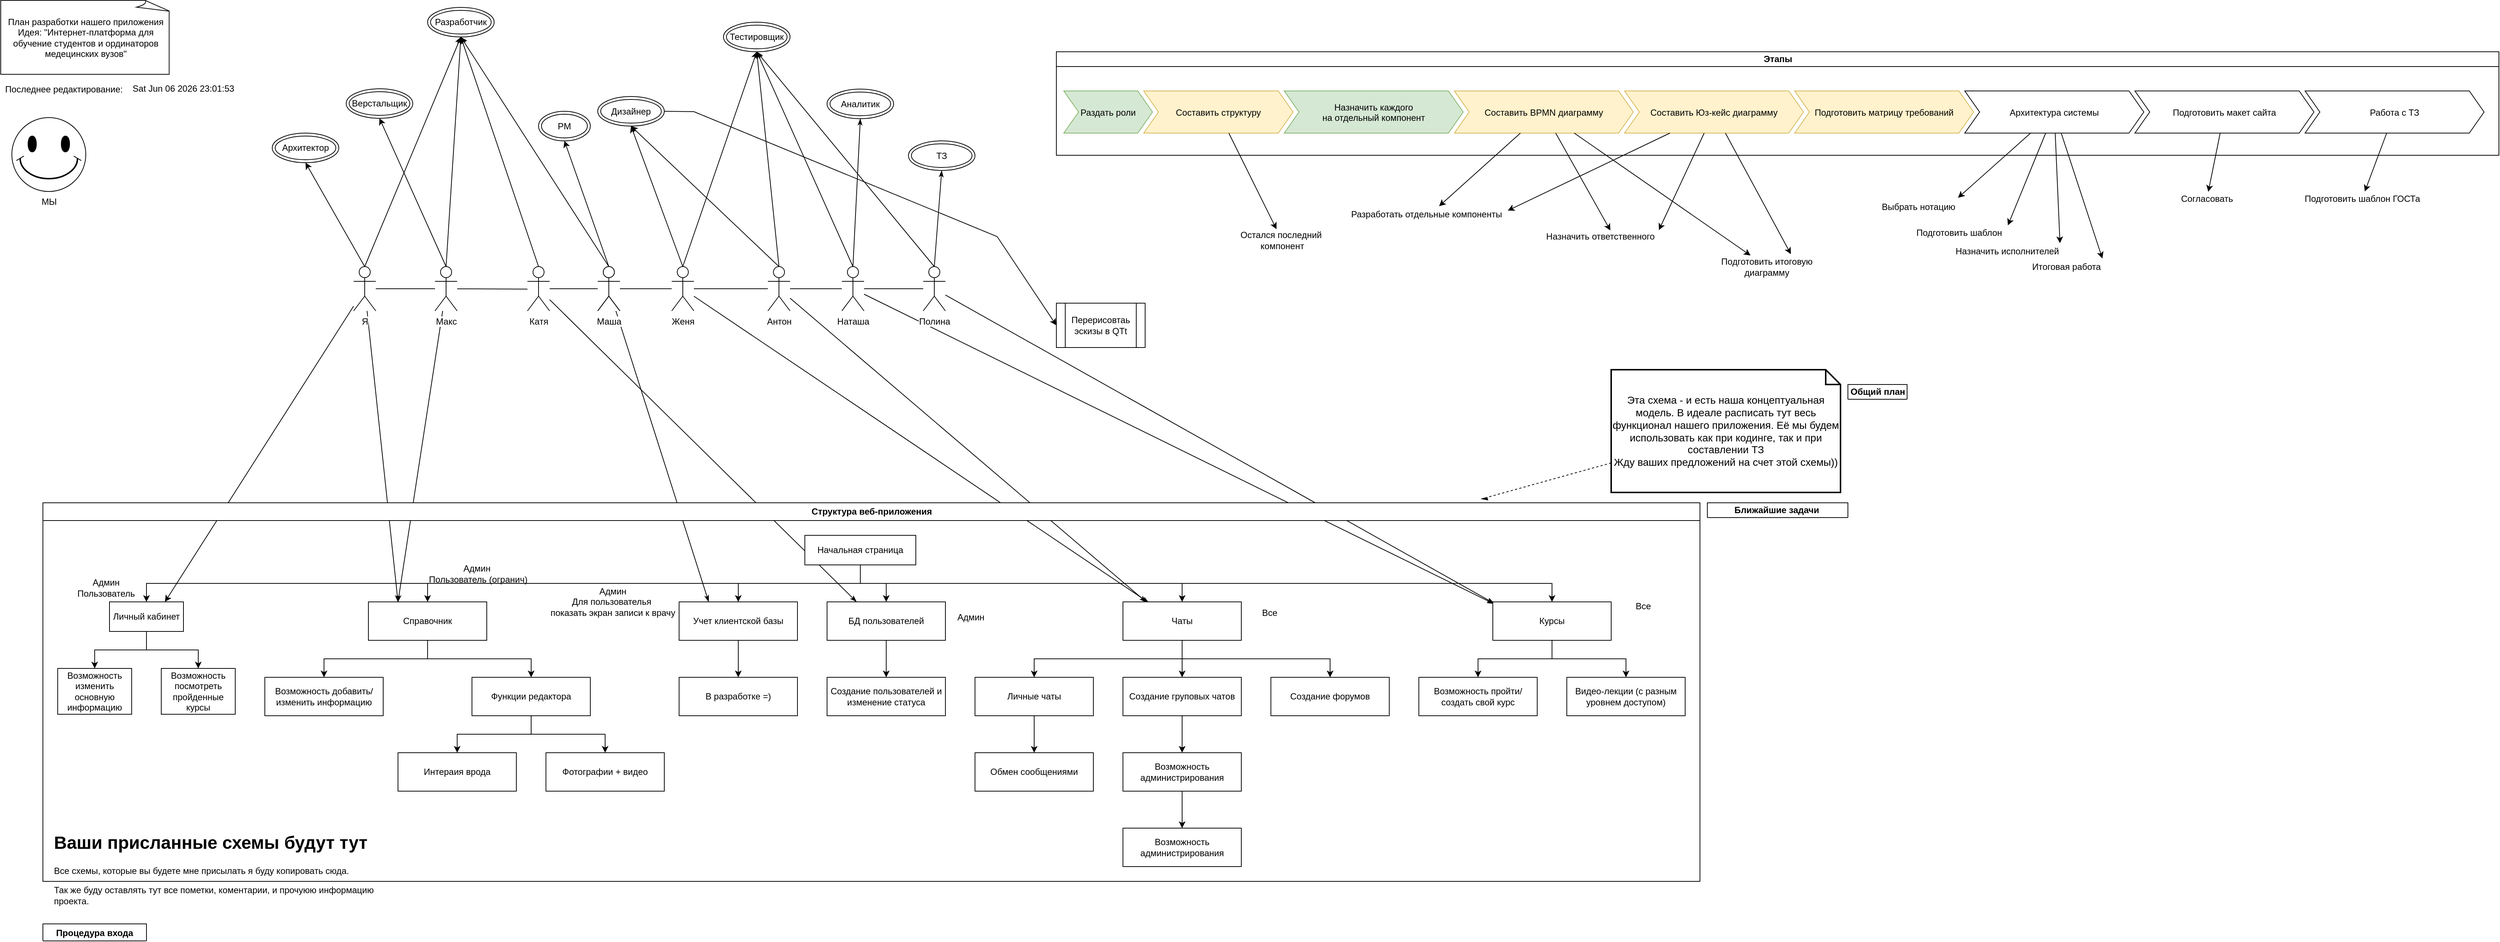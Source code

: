 <mxfile version="12.3.2" type="device" pages="1"><diagram id="PSqlEwsb3WG_FSXAVvFP" name="Страница 1"><mxGraphModel dx="1516" dy="734" grid="1" gridSize="10" guides="1" tooltips="1" connect="1" arrows="1" fold="1" page="1" pageScale="1" pageWidth="3300" pageHeight="4681" math="0" shadow="0"><root><mxCell id="0"/><mxCell id="1" parent="0"/><mxCell id="l7pxsuwibfzzXbhZWUiN-35" value="" style="edgeStyle=orthogonalEdgeStyle;rounded=0;orthogonalLoop=1;jettySize=auto;html=1;startArrow=none;startFill=0;endArrow=none;endFill=0;strokeColor=#000000;" parent="1" source="l7pxsuwibfzzXbhZWUiN-33" target="l7pxsuwibfzzXbhZWUiN-34" edge="1"><mxGeometry relative="1" as="geometry"/></mxCell><mxCell id="l7pxsuwibfzzXbhZWUiN-63" style="rounded=0;orthogonalLoop=1;jettySize=auto;html=1;exitX=0.5;exitY=0;exitDx=0;exitDy=0;exitPerimeter=0;entryX=0.5;entryY=1;entryDx=0;entryDy=0;startArrow=none;startFill=0;endArrow=classic;endFill=1;strokeColor=#000000;" parent="1" source="l7pxsuwibfzzXbhZWUiN-83" target="l7pxsuwibfzzXbhZWUiN-49" edge="1"><mxGeometry relative="1" as="geometry"/></mxCell><mxCell id="l7pxsuwibfzzXbhZWUiN-64" style="edgeStyle=none;rounded=0;orthogonalLoop=1;jettySize=auto;html=1;exitX=0.5;exitY=0;exitDx=0;exitDy=0;exitPerimeter=0;entryX=0.5;entryY=1;entryDx=0;entryDy=0;startArrow=none;startFill=0;endArrow=classic;endFill=1;strokeColor=#000000;" parent="1" source="l7pxsuwibfzzXbhZWUiN-33" target="l7pxsuwibfzzXbhZWUiN-50" edge="1"><mxGeometry relative="1" as="geometry"/></mxCell><mxCell id="l7pxsuwibfzzXbhZWUiN-65" style="rounded=0;orthogonalLoop=1;jettySize=auto;html=1;exitX=0.5;exitY=0;exitDx=0;exitDy=0;exitPerimeter=0;entryX=0.5;entryY=1;entryDx=0;entryDy=0;startArrow=none;startFill=0;endArrow=classic;endFill=1;strokeColor=#000000;" parent="1" source="l7pxsuwibfzzXbhZWUiN-33" target="l7pxsuwibfzzXbhZWUiN-52" edge="1"><mxGeometry relative="1" as="geometry"/></mxCell><mxCell id="l7pxsuwibfzzXbhZWUiN-137" style="edgeStyle=none;rounded=0;orthogonalLoop=1;jettySize=auto;html=1;entryX=0.25;entryY=0;entryDx=0;entryDy=0;startArrow=none;startFill=0;endArrow=classicThin;endFill=1;strokeColor=#000000;" parent="1" source="l7pxsuwibfzzXbhZWUiN-33" target="l7pxsuwibfzzXbhZWUiN-96" edge="1"><mxGeometry relative="1" as="geometry"/></mxCell><mxCell id="nUXibfHaQq0KD4wNJSEO-10" style="edgeStyle=none;rounded=0;orthogonalLoop=1;jettySize=auto;html=1;entryX=0.75;entryY=0;entryDx=0;entryDy=0;" parent="1" source="l7pxsuwibfzzXbhZWUiN-33" target="l7pxsuwibfzzXbhZWUiN-94" edge="1"><mxGeometry relative="1" as="geometry"/></mxCell><mxCell id="l7pxsuwibfzzXbhZWUiN-33" value="Я" style="shape=umlActor;verticalLabelPosition=bottom;labelBackgroundColor=#ffffff;verticalAlign=top;html=1;outlineConnect=0;" parent="1" vertex="1"><mxGeometry x="500" y="390.5" width="30" height="60" as="geometry"/></mxCell><mxCell id="l7pxsuwibfzzXbhZWUiN-66" style="edgeStyle=none;rounded=0;orthogonalLoop=1;jettySize=auto;html=1;exitX=0.5;exitY=0;exitDx=0;exitDy=0;exitPerimeter=0;entryX=0.5;entryY=1;entryDx=0;entryDy=0;startArrow=none;startFill=0;endArrow=classic;endFill=1;strokeColor=#000000;" parent="1" source="l7pxsuwibfzzXbhZWUiN-34" target="l7pxsuwibfzzXbhZWUiN-51" edge="1"><mxGeometry relative="1" as="geometry"/></mxCell><mxCell id="l7pxsuwibfzzXbhZWUiN-136" style="edgeStyle=none;rounded=0;orthogonalLoop=1;jettySize=auto;html=1;entryX=0.25;entryY=0;entryDx=0;entryDy=0;startArrow=none;startFill=0;endArrow=classicThin;endFill=1;strokeColor=#000000;" parent="1" source="l7pxsuwibfzzXbhZWUiN-34" target="l7pxsuwibfzzXbhZWUiN-96" edge="1"><mxGeometry relative="1" as="geometry"/></mxCell><mxCell id="l7pxsuwibfzzXbhZWUiN-34" value="Макс" style="shape=umlActor;verticalLabelPosition=bottom;labelBackgroundColor=#ffffff;verticalAlign=top;html=1;outlineConnect=0;" parent="1" vertex="1"><mxGeometry x="610" y="390.5" width="30" height="60" as="geometry"/></mxCell><mxCell id="l7pxsuwibfzzXbhZWUiN-67" style="edgeStyle=none;rounded=0;orthogonalLoop=1;jettySize=auto;html=1;exitX=0.5;exitY=0;exitDx=0;exitDy=0;exitPerimeter=0;entryX=0.5;entryY=1;entryDx=0;entryDy=0;startArrow=none;startFill=0;endArrow=classic;endFill=1;strokeColor=#000000;" parent="1" source="l7pxsuwibfzzXbhZWUiN-36" target="l7pxsuwibfzzXbhZWUiN-53" edge="1"><mxGeometry relative="1" as="geometry"/></mxCell><mxCell id="l7pxsuwibfzzXbhZWUiN-68" style="edgeStyle=none;rounded=0;orthogonalLoop=1;jettySize=auto;html=1;exitX=0.5;exitY=0;exitDx=0;exitDy=0;exitPerimeter=0;startArrow=none;startFill=0;endArrow=classic;endFill=1;strokeColor=#000000;entryX=0.5;entryY=1;entryDx=0;entryDy=0;" parent="1" source="l7pxsuwibfzzXbhZWUiN-36" target="l7pxsuwibfzzXbhZWUiN-56" edge="1"><mxGeometry relative="1" as="geometry"><mxPoint x="940" y="180.5" as="targetPoint"/></mxGeometry></mxCell><mxCell id="l7pxsuwibfzzXbhZWUiN-78" value="" style="edgeStyle=none;rounded=0;orthogonalLoop=1;jettySize=auto;html=1;startArrow=none;startFill=0;endArrow=none;endFill=0;strokeColor=#000000;" parent="1" source="l7pxsuwibfzzXbhZWUiN-36" target="l7pxsuwibfzzXbhZWUiN-44" edge="1"><mxGeometry relative="1" as="geometry"/></mxCell><mxCell id="l7pxsuwibfzzXbhZWUiN-145" style="edgeStyle=none;rounded=0;orthogonalLoop=1;jettySize=auto;html=1;entryX=0.197;entryY=0.003;entryDx=0;entryDy=0;entryPerimeter=0;startArrow=none;startFill=0;endArrow=classicThin;endFill=1;strokeColor=#000000;" parent="1" source="l7pxsuwibfzzXbhZWUiN-36" target="l7pxsuwibfzzXbhZWUiN-109" edge="1"><mxGeometry relative="1" as="geometry"/></mxCell><mxCell id="l7pxsuwibfzzXbhZWUiN-36" value="Антон" style="shape=umlActor;verticalLabelPosition=bottom;labelBackgroundColor=#ffffff;verticalAlign=top;html=1;outlineConnect=0;" parent="1" vertex="1"><mxGeometry x="1060" y="390.5" width="30" height="60" as="geometry"/></mxCell><mxCell id="l7pxsuwibfzzXbhZWUiN-69" style="edgeStyle=none;rounded=0;orthogonalLoop=1;jettySize=auto;html=1;exitX=0.5;exitY=0;exitDx=0;exitDy=0;exitPerimeter=0;entryX=0.5;entryY=1;entryDx=0;entryDy=0;startArrow=none;startFill=0;endArrow=classic;endFill=1;strokeColor=#000000;" parent="1" source="l7pxsuwibfzzXbhZWUiN-38" target="l7pxsuwibfzzXbhZWUiN-52" edge="1"><mxGeometry relative="1" as="geometry"/></mxCell><mxCell id="l7pxsuwibfzzXbhZWUiN-38" value="Катя" style="shape=umlActor;verticalLabelPosition=bottom;labelBackgroundColor=#ffffff;verticalAlign=top;html=1;outlineConnect=0;" parent="1" vertex="1"><mxGeometry x="830" y="390.5" width="30" height="60" as="geometry"/></mxCell><mxCell id="l7pxsuwibfzzXbhZWUiN-70" style="edgeStyle=none;rounded=0;orthogonalLoop=1;jettySize=auto;html=1;exitX=0.5;exitY=0;exitDx=0;exitDy=0;exitPerimeter=0;entryX=0.5;entryY=1;entryDx=0;entryDy=0;startArrow=none;startFill=0;endArrow=classic;endFill=1;strokeColor=#000000;" parent="1" source="l7pxsuwibfzzXbhZWUiN-40" target="l7pxsuwibfzzXbhZWUiN-53" edge="1"><mxGeometry relative="1" as="geometry"/></mxCell><mxCell id="l7pxsuwibfzzXbhZWUiN-71" style="edgeStyle=none;rounded=0;orthogonalLoop=1;jettySize=auto;html=1;exitX=0.5;exitY=0;exitDx=0;exitDy=0;exitPerimeter=0;entryX=0.5;entryY=1;entryDx=0;entryDy=0;startArrow=none;startFill=0;endArrow=classic;endFill=1;strokeColor=#000000;" parent="1" source="l7pxsuwibfzzXbhZWUiN-40" target="l7pxsuwibfzzXbhZWUiN-56" edge="1"><mxGeometry relative="1" as="geometry"/></mxCell><mxCell id="l7pxsuwibfzzXbhZWUiN-81" value="" style="edgeStyle=none;rounded=0;orthogonalLoop=1;jettySize=auto;html=1;startArrow=none;startFill=0;endArrow=none;endFill=0;strokeColor=#000000;" parent="1" source="l7pxsuwibfzzXbhZWUiN-40" target="l7pxsuwibfzzXbhZWUiN-36" edge="1"><mxGeometry relative="1" as="geometry"/></mxCell><mxCell id="l7pxsuwibfzzXbhZWUiN-82" value="" style="edgeStyle=none;rounded=0;orthogonalLoop=1;jettySize=auto;html=1;startArrow=none;startFill=0;endArrow=none;endFill=0;strokeColor=#000000;" parent="1" source="l7pxsuwibfzzXbhZWUiN-40" target="l7pxsuwibfzzXbhZWUiN-38" edge="1"><mxGeometry relative="1" as="geometry"/></mxCell><mxCell id="l7pxsuwibfzzXbhZWUiN-144" style="edgeStyle=none;rounded=0;orthogonalLoop=1;jettySize=auto;html=1;entryX=0.218;entryY=0.019;entryDx=0;entryDy=0;entryPerimeter=0;startArrow=none;startFill=0;endArrow=classicThin;endFill=1;strokeColor=#000000;" parent="1" source="l7pxsuwibfzzXbhZWUiN-40" target="l7pxsuwibfzzXbhZWUiN-109" edge="1"><mxGeometry relative="1" as="geometry"/></mxCell><mxCell id="l7pxsuwibfzzXbhZWUiN-40" value="Женя" style="shape=umlActor;verticalLabelPosition=bottom;labelBackgroundColor=#ffffff;verticalAlign=top;html=1;outlineConnect=0;" parent="1" vertex="1"><mxGeometry x="930" y="390.5" width="30" height="60" as="geometry"/></mxCell><mxCell id="l7pxsuwibfzzXbhZWUiN-72" style="edgeStyle=none;rounded=0;orthogonalLoop=1;jettySize=auto;html=1;exitX=0.5;exitY=0;exitDx=0;exitDy=0;exitPerimeter=0;entryX=0.5;entryY=1;entryDx=0;entryDy=0;startArrow=none;startFill=0;endArrow=classic;endFill=1;strokeColor=#000000;" parent="1" source="l7pxsuwibfzzXbhZWUiN-42" target="l7pxsuwibfzzXbhZWUiN-52" edge="1"><mxGeometry relative="1" as="geometry"/></mxCell><mxCell id="l7pxsuwibfzzXbhZWUiN-85" value="" style="edgeStyle=none;rounded=0;orthogonalLoop=1;jettySize=auto;html=1;startArrow=none;startFill=0;endArrow=none;endFill=0;strokeColor=#000000;" parent="1" target="l7pxsuwibfzzXbhZWUiN-34" edge="1"><mxGeometry relative="1" as="geometry"><mxPoint x="735" y="421" as="sourcePoint"/></mxGeometry></mxCell><mxCell id="l7pxsuwibfzzXbhZWUiN-86" value="" style="edgeStyle=none;rounded=0;orthogonalLoop=1;jettySize=auto;html=1;startArrow=none;startFill=0;endArrow=none;endFill=0;strokeColor=#000000;" parent="1" source="l7pxsuwibfzzXbhZWUiN-42" target="l7pxsuwibfzzXbhZWUiN-83" edge="1"><mxGeometry relative="1" as="geometry"/></mxCell><mxCell id="l7pxsuwibfzzXbhZWUiN-142" style="edgeStyle=none;rounded=0;orthogonalLoop=1;jettySize=auto;html=1;entryX=0.25;entryY=0;entryDx=0;entryDy=0;startArrow=none;startFill=0;endArrow=classicThin;endFill=1;strokeColor=#000000;" parent="1" source="l7pxsuwibfzzXbhZWUiN-42" target="l7pxsuwibfzzXbhZWUiN-107" edge="1"><mxGeometry relative="1" as="geometry"/></mxCell><mxCell id="l7pxsuwibfzzXbhZWUiN-42" value="Катя" style="shape=umlActor;verticalLabelPosition=bottom;labelBackgroundColor=#ffffff;verticalAlign=top;html=1;outlineConnect=0;" parent="1" vertex="1"><mxGeometry x="735" y="390.5" width="30" height="60" as="geometry"/></mxCell><mxCell id="l7pxsuwibfzzXbhZWUiN-143" style="edgeStyle=none;rounded=0;orthogonalLoop=1;jettySize=auto;html=1;entryX=0.25;entryY=0;entryDx=0;entryDy=0;startArrow=none;startFill=0;endArrow=classicThin;endFill=1;strokeColor=#000000;" parent="1" source="l7pxsuwibfzzXbhZWUiN-83" target="l7pxsuwibfzzXbhZWUiN-99" edge="1"><mxGeometry relative="1" as="geometry"/></mxCell><mxCell id="l7pxsuwibfzzXbhZWUiN-83" value="Маша" style="shape=umlActor;verticalLabelPosition=bottom;labelBackgroundColor=#ffffff;verticalAlign=top;html=1;outlineConnect=0;" parent="1" vertex="1"><mxGeometry x="830" y="390.5" width="30" height="60" as="geometry"/></mxCell><mxCell id="l7pxsuwibfzzXbhZWUiN-47" value="" style="edgeStyle=orthogonalEdgeStyle;rounded=0;orthogonalLoop=1;jettySize=auto;html=1;startArrow=none;startFill=0;endArrow=none;endFill=0;strokeColor=#000000;" parent="1" source="l7pxsuwibfzzXbhZWUiN-44" target="l7pxsuwibfzzXbhZWUiN-46" edge="1"><mxGeometry relative="1" as="geometry"/></mxCell><mxCell id="l7pxsuwibfzzXbhZWUiN-87" style="edgeStyle=none;rounded=0;orthogonalLoop=1;jettySize=auto;html=1;exitX=0.5;exitY=0;exitDx=0;exitDy=0;exitPerimeter=0;entryX=0.5;entryY=1;entryDx=0;entryDy=0;startArrow=none;startFill=0;endArrow=classic;endFill=1;strokeColor=#000000;" parent="1" source="l7pxsuwibfzzXbhZWUiN-44" target="l7pxsuwibfzzXbhZWUiN-53" edge="1"><mxGeometry relative="1" as="geometry"/></mxCell><mxCell id="l7pxsuwibfzzXbhZWUiN-88" style="edgeStyle=none;rounded=0;orthogonalLoop=1;jettySize=auto;html=1;exitX=0.5;exitY=0;exitDx=0;exitDy=0;exitPerimeter=0;entryX=0.5;entryY=1;entryDx=0;entryDy=0;startArrow=none;startFill=0;endArrow=classicThin;endFill=1;strokeColor=#000000;" parent="1" source="l7pxsuwibfzzXbhZWUiN-44" target="l7pxsuwibfzzXbhZWUiN-54" edge="1"><mxGeometry relative="1" as="geometry"/></mxCell><mxCell id="l7pxsuwibfzzXbhZWUiN-146" style="edgeStyle=none;rounded=0;orthogonalLoop=1;jettySize=auto;html=1;entryX=0.009;entryY=0.051;entryDx=0;entryDy=0;entryPerimeter=0;startArrow=none;startFill=0;endArrow=classicThin;endFill=1;strokeColor=#000000;" parent="1" source="l7pxsuwibfzzXbhZWUiN-44" target="l7pxsuwibfzzXbhZWUiN-111" edge="1"><mxGeometry relative="1" as="geometry"/></mxCell><mxCell id="l7pxsuwibfzzXbhZWUiN-44" value="Наташа" style="shape=umlActor;verticalLabelPosition=bottom;labelBackgroundColor=#ffffff;verticalAlign=top;html=1;outlineConnect=0;" parent="1" vertex="1"><mxGeometry x="1160" y="390.5" width="30" height="60" as="geometry"/></mxCell><mxCell id="l7pxsuwibfzzXbhZWUiN-89" style="edgeStyle=none;rounded=0;orthogonalLoop=1;jettySize=auto;html=1;exitX=0.5;exitY=0;exitDx=0;exitDy=0;exitPerimeter=0;entryX=0.5;entryY=1;entryDx=0;entryDy=0;startArrow=none;startFill=0;endArrow=classicThin;endFill=1;strokeColor=#000000;" parent="1" source="l7pxsuwibfzzXbhZWUiN-46" target="l7pxsuwibfzzXbhZWUiN-55" edge="1"><mxGeometry relative="1" as="geometry"/></mxCell><mxCell id="l7pxsuwibfzzXbhZWUiN-90" style="edgeStyle=none;rounded=0;orthogonalLoop=1;jettySize=auto;html=1;exitX=0.5;exitY=0;exitDx=0;exitDy=0;exitPerimeter=0;entryX=0.5;entryY=1;entryDx=0;entryDy=0;startArrow=none;startFill=0;endArrow=classicThin;endFill=1;strokeColor=#000000;" parent="1" source="l7pxsuwibfzzXbhZWUiN-46" target="l7pxsuwibfzzXbhZWUiN-53" edge="1"><mxGeometry relative="1" as="geometry"/></mxCell><mxCell id="l7pxsuwibfzzXbhZWUiN-147" style="edgeStyle=none;rounded=0;orthogonalLoop=1;jettySize=auto;html=1;entryX=0.009;entryY=0.035;entryDx=0;entryDy=0;entryPerimeter=0;startArrow=none;startFill=0;endArrow=classicThin;endFill=1;strokeColor=#000000;" parent="1" source="l7pxsuwibfzzXbhZWUiN-46" target="l7pxsuwibfzzXbhZWUiN-111" edge="1"><mxGeometry relative="1" as="geometry"/></mxCell><mxCell id="l7pxsuwibfzzXbhZWUiN-46" value="Полина" style="shape=umlActor;verticalLabelPosition=bottom;labelBackgroundColor=#ffffff;verticalAlign=top;html=1;outlineConnect=0;" parent="1" vertex="1"><mxGeometry x="1270" y="390.5" width="30" height="60" as="geometry"/></mxCell><mxCell id="l7pxsuwibfzzXbhZWUiN-49" value="PM" style="ellipse;shape=doubleEllipse;whiteSpace=wrap;html=1;" parent="1" vertex="1"><mxGeometry x="750" y="180.5" width="70" height="40" as="geometry"/></mxCell><mxCell id="l7pxsuwibfzzXbhZWUiN-50" value="Архитектор&lt;br&gt;" style="ellipse;shape=doubleEllipse;whiteSpace=wrap;html=1;" parent="1" vertex="1"><mxGeometry x="390" y="210" width="90" height="40" as="geometry"/></mxCell><mxCell id="l7pxsuwibfzzXbhZWUiN-51" value="Верстальщик&lt;br&gt;" style="ellipse;shape=doubleEllipse;whiteSpace=wrap;html=1;" parent="1" vertex="1"><mxGeometry x="490" y="150" width="90" height="40" as="geometry"/></mxCell><mxCell id="l7pxsuwibfzzXbhZWUiN-52" value="Разработчик&lt;br&gt;" style="ellipse;shape=doubleEllipse;whiteSpace=wrap;html=1;" parent="1" vertex="1"><mxGeometry x="600" y="40" width="90" height="40" as="geometry"/></mxCell><mxCell id="l7pxsuwibfzzXbhZWUiN-53" value="Тестировщик" style="ellipse;shape=doubleEllipse;whiteSpace=wrap;html=1;" parent="1" vertex="1"><mxGeometry x="1000" y="60" width="90" height="40" as="geometry"/></mxCell><mxCell id="l7pxsuwibfzzXbhZWUiN-54" value="Аналитик&lt;br&gt;" style="ellipse;shape=doubleEllipse;whiteSpace=wrap;html=1;" parent="1" vertex="1"><mxGeometry x="1140" y="150.5" width="90" height="40" as="geometry"/></mxCell><mxCell id="l7pxsuwibfzzXbhZWUiN-55" value="ТЗ" style="ellipse;shape=doubleEllipse;whiteSpace=wrap;html=1;" parent="1" vertex="1"><mxGeometry x="1250" y="220.5" width="90" height="40" as="geometry"/></mxCell><mxCell id="aGZK8xbpaL17gZalowmO-3" value="" style="rounded=0;orthogonalLoop=1;jettySize=auto;html=1;entryX=0;entryY=0.5;entryDx=0;entryDy=0;exitX=1;exitY=0.5;exitDx=0;exitDy=0;" parent="1" source="l7pxsuwibfzzXbhZWUiN-56" target="aGZK8xbpaL17gZalowmO-2" edge="1"><mxGeometry relative="1" as="geometry"><mxPoint x="912.067" y="190.527" as="sourcePoint"/><mxPoint x="1657.5" y="370.5" as="targetPoint"/><Array as="points"><mxPoint x="960" y="181"/><mxPoint x="1370" y="350"/></Array></mxGeometry></mxCell><mxCell id="l7pxsuwibfzzXbhZWUiN-56" value="Дизайнер&lt;br&gt;" style="ellipse;shape=doubleEllipse;whiteSpace=wrap;html=1;" parent="1" vertex="1"><mxGeometry x="830" y="160.5" width="90" height="40" as="geometry"/></mxCell><mxCell id="l7pxsuwibfzzXbhZWUiN-61" value="" style="endArrow=classic;html=1;strokeColor=#000000;exitX=0.5;exitY=0;exitDx=0;exitDy=0;exitPerimeter=0;entryX=0.5;entryY=1;entryDx=0;entryDy=0;" parent="1" source="l7pxsuwibfzzXbhZWUiN-34" target="l7pxsuwibfzzXbhZWUiN-52" edge="1"><mxGeometry width="50" height="50" relative="1" as="geometry"><mxPoint x="390" y="540.5" as="sourcePoint"/><mxPoint x="440" y="490.5" as="targetPoint"/></mxGeometry></mxCell><mxCell id="l7pxsuwibfzzXbhZWUiN-91" value="План разработки нашего приложения&lt;br&gt;Идея: &quot;Интернет-платформа для обучение студентов и ординаторов медецинских вузов&quot;&lt;br&gt;" style="whiteSpace=wrap;html=1;shape=mxgraph.basic.document" parent="1" vertex="1"><mxGeometry x="23" y="30.5" width="230" height="100" as="geometry"/></mxCell><mxCell id="l7pxsuwibfzzXbhZWUiN-92" value="Структура веб-приложения" style="swimlane;html=1;startSize=24;horizontal=1;childLayout=treeLayout;horizontalTree=0;resizable=0;containerType=tree;" parent="1" vertex="1"><mxGeometry x="80" y="710" width="2240" height="512" as="geometry"><mxRectangle x="80" y="710" width="150" height="20" as="alternateBounds"/></mxGeometry></mxCell><mxCell id="l7pxsuwibfzzXbhZWUiN-93" value="Начальная страница" style="whiteSpace=wrap;html=1;" parent="l7pxsuwibfzzXbhZWUiN-92" vertex="1"><mxGeometry x="1030" y="44" width="150" height="40" as="geometry"/></mxCell><mxCell id="l7pxsuwibfzzXbhZWUiN-94" value="Личный кабинет" style="whiteSpace=wrap;html=1;" parent="l7pxsuwibfzzXbhZWUiN-92" vertex="1"><mxGeometry x="90" y="134" width="100" height="40" as="geometry"/></mxCell><mxCell id="l7pxsuwibfzzXbhZWUiN-95" value="" style="edgeStyle=elbowEdgeStyle;elbow=vertical;html=1;rounded=0;" parent="l7pxsuwibfzzXbhZWUiN-92" source="l7pxsuwibfzzXbhZWUiN-93" target="l7pxsuwibfzzXbhZWUiN-94" edge="1"><mxGeometry relative="1" as="geometry"/></mxCell><mxCell id="l7pxsuwibfzzXbhZWUiN-96" value="Справочник" style="whiteSpace=wrap;html=1;" parent="l7pxsuwibfzzXbhZWUiN-92" vertex="1"><mxGeometry x="440" y="134" width="160" height="52" as="geometry"/></mxCell><mxCell id="l7pxsuwibfzzXbhZWUiN-97" value="" style="edgeStyle=elbowEdgeStyle;elbow=vertical;html=1;rounded=0;" parent="l7pxsuwibfzzXbhZWUiN-92" source="l7pxsuwibfzzXbhZWUiN-93" target="l7pxsuwibfzzXbhZWUiN-96" edge="1"><mxGeometry relative="1" as="geometry"/></mxCell><mxCell id="l7pxsuwibfzzXbhZWUiN-98" value="" style="edgeStyle=elbowEdgeStyle;elbow=vertical;html=1;rounded=0;" parent="l7pxsuwibfzzXbhZWUiN-92" source="l7pxsuwibfzzXbhZWUiN-93" target="l7pxsuwibfzzXbhZWUiN-99" edge="1"><mxGeometry relative="1" as="geometry"><mxPoint x="-6525" y="584" as="sourcePoint"/></mxGeometry></mxCell><mxCell id="l7pxsuwibfzzXbhZWUiN-99" value="Учет клиентской базы" style="whiteSpace=wrap;html=1;" parent="l7pxsuwibfzzXbhZWUiN-92" vertex="1"><mxGeometry x="860" y="134" width="160" height="52" as="geometry"/></mxCell><mxCell id="l7pxsuwibfzzXbhZWUiN-106" value="" style="edgeStyle=elbowEdgeStyle;elbow=vertical;html=1;rounded=0;" parent="l7pxsuwibfzzXbhZWUiN-92" source="l7pxsuwibfzzXbhZWUiN-93" target="l7pxsuwibfzzXbhZWUiN-107" edge="1"><mxGeometry relative="1" as="geometry"><mxPoint x="-5720" y="634" as="sourcePoint"/></mxGeometry></mxCell><mxCell id="l7pxsuwibfzzXbhZWUiN-107" value="БД пользователей" style="whiteSpace=wrap;html=1;" parent="l7pxsuwibfzzXbhZWUiN-92" vertex="1"><mxGeometry x="1060" y="134" width="160" height="52" as="geometry"/></mxCell><mxCell id="l7pxsuwibfzzXbhZWUiN-108" value="" style="edgeStyle=elbowEdgeStyle;elbow=vertical;html=1;rounded=0;" parent="l7pxsuwibfzzXbhZWUiN-92" source="l7pxsuwibfzzXbhZWUiN-93" target="l7pxsuwibfzzXbhZWUiN-109" edge="1"><mxGeometry relative="1" as="geometry"><mxPoint x="-5445" y="634" as="sourcePoint"/></mxGeometry></mxCell><mxCell id="l7pxsuwibfzzXbhZWUiN-109" value="Чаты" style="whiteSpace=wrap;html=1;" parent="l7pxsuwibfzzXbhZWUiN-92" vertex="1"><mxGeometry x="1460" y="134" width="160" height="52" as="geometry"/></mxCell><mxCell id="l7pxsuwibfzzXbhZWUiN-110" value="" style="edgeStyle=elbowEdgeStyle;elbow=vertical;html=1;rounded=0;" parent="l7pxsuwibfzzXbhZWUiN-92" source="l7pxsuwibfzzXbhZWUiN-93" target="l7pxsuwibfzzXbhZWUiN-111" edge="1"><mxGeometry relative="1" as="geometry"><mxPoint x="-5070" y="634" as="sourcePoint"/></mxGeometry></mxCell><mxCell id="l7pxsuwibfzzXbhZWUiN-111" value="Курсы" style="whiteSpace=wrap;html=1;" parent="l7pxsuwibfzzXbhZWUiN-92" vertex="1"><mxGeometry x="1960" y="134" width="160" height="52" as="geometry"/></mxCell><mxCell id="l7pxsuwibfzzXbhZWUiN-113" value="" style="edgeStyle=elbowEdgeStyle;elbow=vertical;html=1;rounded=0;" parent="l7pxsuwibfzzXbhZWUiN-92" source="l7pxsuwibfzzXbhZWUiN-94" target="l7pxsuwibfzzXbhZWUiN-114" edge="1"><mxGeometry relative="1" as="geometry"><mxPoint x="-4585" y="684" as="sourcePoint"/></mxGeometry></mxCell><mxCell id="l7pxsuwibfzzXbhZWUiN-114" value="Возможность изменить основную информацию" style="whiteSpace=wrap;html=1;" parent="l7pxsuwibfzzXbhZWUiN-92" vertex="1"><mxGeometry x="20" y="224" width="100" height="62" as="geometry"/></mxCell><mxCell id="l7pxsuwibfzzXbhZWUiN-115" value="" style="edgeStyle=elbowEdgeStyle;elbow=vertical;html=1;rounded=0;" parent="l7pxsuwibfzzXbhZWUiN-92" source="l7pxsuwibfzzXbhZWUiN-94" target="l7pxsuwibfzzXbhZWUiN-116" edge="1"><mxGeometry relative="1" as="geometry"><mxPoint x="-5085" y="774" as="sourcePoint"/></mxGeometry></mxCell><mxCell id="l7pxsuwibfzzXbhZWUiN-116" value="Возможность посмотреть пройденные курсы" style="whiteSpace=wrap;html=1;" parent="l7pxsuwibfzzXbhZWUiN-92" vertex="1"><mxGeometry x="160" y="224" width="100" height="62" as="geometry"/></mxCell><mxCell id="l7pxsuwibfzzXbhZWUiN-117" value="" style="edgeStyle=elbowEdgeStyle;elbow=vertical;html=1;rounded=0;" parent="l7pxsuwibfzzXbhZWUiN-92" source="l7pxsuwibfzzXbhZWUiN-96" target="l7pxsuwibfzzXbhZWUiN-118" edge="1"><mxGeometry relative="1" as="geometry"><mxPoint x="-4005" y="684" as="sourcePoint"/></mxGeometry></mxCell><mxCell id="l7pxsuwibfzzXbhZWUiN-118" value="Возможность добавить/изменить информацию" style="whiteSpace=wrap;html=1;" parent="l7pxsuwibfzzXbhZWUiN-92" vertex="1"><mxGeometry x="300" y="236" width="160" height="52" as="geometry"/></mxCell><mxCell id="l7pxsuwibfzzXbhZWUiN-119" value="" style="edgeStyle=elbowEdgeStyle;elbow=vertical;html=1;rounded=0;" parent="l7pxsuwibfzzXbhZWUiN-92" source="l7pxsuwibfzzXbhZWUiN-96" target="l7pxsuwibfzzXbhZWUiN-120" edge="1"><mxGeometry relative="1" as="geometry"><mxPoint x="-4005" y="684" as="sourcePoint"/></mxGeometry></mxCell><mxCell id="l7pxsuwibfzzXbhZWUiN-120" value="Функции редактора&lt;br&gt;" style="whiteSpace=wrap;html=1;" parent="l7pxsuwibfzzXbhZWUiN-92" vertex="1"><mxGeometry x="580" y="236" width="160" height="52" as="geometry"/></mxCell><mxCell id="l7pxsuwibfzzXbhZWUiN-121" value="" style="edgeStyle=elbowEdgeStyle;elbow=vertical;html=1;rounded=0;" parent="l7pxsuwibfzzXbhZWUiN-92" source="l7pxsuwibfzzXbhZWUiN-99" target="l7pxsuwibfzzXbhZWUiN-122" edge="1"><mxGeometry relative="1" as="geometry"><mxPoint x="-3335" y="684" as="sourcePoint"/></mxGeometry></mxCell><mxCell id="l7pxsuwibfzzXbhZWUiN-122" value="В разработке =)&lt;br&gt;" style="whiteSpace=wrap;html=1;" parent="l7pxsuwibfzzXbhZWUiN-92" vertex="1"><mxGeometry x="860" y="236" width="160" height="52" as="geometry"/></mxCell><mxCell id="l7pxsuwibfzzXbhZWUiN-123" value="" style="edgeStyle=elbowEdgeStyle;elbow=vertical;html=1;rounded=0;" parent="l7pxsuwibfzzXbhZWUiN-92" source="l7pxsuwibfzzXbhZWUiN-107" target="l7pxsuwibfzzXbhZWUiN-124" edge="1"><mxGeometry relative="1" as="geometry"><mxPoint x="-3335" y="684" as="sourcePoint"/></mxGeometry></mxCell><mxCell id="l7pxsuwibfzzXbhZWUiN-124" value="Создание пользователей и изменение статуса" style="whiteSpace=wrap;html=1;" parent="l7pxsuwibfzzXbhZWUiN-92" vertex="1"><mxGeometry x="1060" y="236" width="160" height="52" as="geometry"/></mxCell><mxCell id="l7pxsuwibfzzXbhZWUiN-125" value="" style="edgeStyle=elbowEdgeStyle;elbow=vertical;html=1;rounded=0;" parent="l7pxsuwibfzzXbhZWUiN-92" source="l7pxsuwibfzzXbhZWUiN-109" target="l7pxsuwibfzzXbhZWUiN-126" edge="1"><mxGeometry relative="1" as="geometry"><mxPoint x="-3335" y="684" as="sourcePoint"/></mxGeometry></mxCell><mxCell id="l7pxsuwibfzzXbhZWUiN-126" value="Личные чаты" style="whiteSpace=wrap;html=1;" parent="l7pxsuwibfzzXbhZWUiN-92" vertex="1"><mxGeometry x="1260" y="236" width="160" height="52" as="geometry"/></mxCell><mxCell id="l7pxsuwibfzzXbhZWUiN-127" value="" style="edgeStyle=elbowEdgeStyle;elbow=vertical;html=1;rounded=0;" parent="l7pxsuwibfzzXbhZWUiN-92" source="l7pxsuwibfzzXbhZWUiN-109" target="l7pxsuwibfzzXbhZWUiN-128" edge="1"><mxGeometry relative="1" as="geometry"><mxPoint x="-2930" y="786" as="sourcePoint"/></mxGeometry></mxCell><mxCell id="l7pxsuwibfzzXbhZWUiN-128" value="Создание груповых чатов" style="whiteSpace=wrap;html=1;" parent="l7pxsuwibfzzXbhZWUiN-92" vertex="1"><mxGeometry x="1460" y="236" width="160" height="52" as="geometry"/></mxCell><mxCell id="l7pxsuwibfzzXbhZWUiN-129" value="" style="edgeStyle=elbowEdgeStyle;elbow=vertical;html=1;rounded=0;" parent="l7pxsuwibfzzXbhZWUiN-92" source="l7pxsuwibfzzXbhZWUiN-109" target="l7pxsuwibfzzXbhZWUiN-130" edge="1"><mxGeometry relative="1" as="geometry"><mxPoint x="-2565" y="684" as="sourcePoint"/></mxGeometry></mxCell><mxCell id="l7pxsuwibfzzXbhZWUiN-130" value="Создание форумов" style="whiteSpace=wrap;html=1;" parent="l7pxsuwibfzzXbhZWUiN-92" vertex="1"><mxGeometry x="1660" y="236" width="160" height="52" as="geometry"/></mxCell><mxCell id="l7pxsuwibfzzXbhZWUiN-131" value="" style="edgeStyle=elbowEdgeStyle;elbow=vertical;html=1;rounded=0;" parent="l7pxsuwibfzzXbhZWUiN-92" source="l7pxsuwibfzzXbhZWUiN-111" target="l7pxsuwibfzzXbhZWUiN-132" edge="1"><mxGeometry relative="1" as="geometry"><mxPoint x="-1705" y="684" as="sourcePoint"/></mxGeometry></mxCell><mxCell id="l7pxsuwibfzzXbhZWUiN-132" value="Возможность пройти/создать свой курс" style="whiteSpace=wrap;html=1;" parent="l7pxsuwibfzzXbhZWUiN-92" vertex="1"><mxGeometry x="1860" y="236" width="160" height="52" as="geometry"/></mxCell><mxCell id="l7pxsuwibfzzXbhZWUiN-133" value="" style="edgeStyle=elbowEdgeStyle;elbow=vertical;html=1;rounded=0;" parent="l7pxsuwibfzzXbhZWUiN-92" source="l7pxsuwibfzzXbhZWUiN-111" target="l7pxsuwibfzzXbhZWUiN-134" edge="1"><mxGeometry relative="1" as="geometry"><mxPoint x="-1705" y="684" as="sourcePoint"/></mxGeometry></mxCell><mxCell id="l7pxsuwibfzzXbhZWUiN-134" value="Видео-лекции (с разным уровнем доступом)" style="whiteSpace=wrap;html=1;" parent="l7pxsuwibfzzXbhZWUiN-92" vertex="1"><mxGeometry x="2060" y="236" width="160" height="52" as="geometry"/></mxCell><mxCell id="aGZK8xbpaL17gZalowmO-27" value="" style="edgeStyle=elbowEdgeStyle;elbow=vertical;html=1;rounded=0;" parent="l7pxsuwibfzzXbhZWUiN-92" source="l7pxsuwibfzzXbhZWUiN-120" target="aGZK8xbpaL17gZalowmO-28" edge="1"><mxGeometry relative="1" as="geometry"><mxPoint x="-370.0" y="896.0" as="sourcePoint"/></mxGeometry></mxCell><mxCell id="aGZK8xbpaL17gZalowmO-28" value="Интераия врода&lt;br&gt;" style="whiteSpace=wrap;html=1;" parent="l7pxsuwibfzzXbhZWUiN-92" vertex="1"><mxGeometry x="480" y="338" width="160" height="52" as="geometry"/></mxCell><mxCell id="aGZK8xbpaL17gZalowmO-29" value="" style="edgeStyle=elbowEdgeStyle;elbow=vertical;html=1;rounded=0;" parent="l7pxsuwibfzzXbhZWUiN-92" source="l7pxsuwibfzzXbhZWUiN-120" target="aGZK8xbpaL17gZalowmO-30" edge="1"><mxGeometry relative="1" as="geometry"><mxPoint x="-270.0" y="998" as="sourcePoint"/></mxGeometry></mxCell><mxCell id="aGZK8xbpaL17gZalowmO-30" value="Фотографии + видео" style="whiteSpace=wrap;html=1;" parent="l7pxsuwibfzzXbhZWUiN-92" vertex="1"><mxGeometry x="680" y="338" width="160" height="52" as="geometry"/></mxCell><mxCell id="aGZK8xbpaL17gZalowmO-57" value="Админ&lt;br&gt;Пользователь" style="text;html=1;align=center;verticalAlign=middle;resizable=0;points=[];;autosize=1;" parent="l7pxsuwibfzzXbhZWUiN-92" vertex="1"><mxGeometry x="40" y="100" width="90" height="30" as="geometry"/></mxCell><mxCell id="aGZK8xbpaL17gZalowmO-60" value="Админ&lt;br&gt;Для пользователья&amp;nbsp;&lt;br&gt;показать экран записи к врачу&lt;br&gt;" style="text;html=1;align=center;verticalAlign=middle;resizable=0;points=[];;autosize=1;" parent="l7pxsuwibfzzXbhZWUiN-92" vertex="1"><mxGeometry x="680" y="109" width="180" height="50" as="geometry"/></mxCell><mxCell id="nUXibfHaQq0KD4wNJSEO-1" value="" style="edgeStyle=elbowEdgeStyle;elbow=vertical;html=1;rounded=0;" parent="l7pxsuwibfzzXbhZWUiN-92" source="l7pxsuwibfzzXbhZWUiN-126" target="nUXibfHaQq0KD4wNJSEO-2" edge="1"><mxGeometry relative="1" as="geometry"><mxPoint x="1620" y="896" as="sourcePoint"/></mxGeometry></mxCell><mxCell id="nUXibfHaQq0KD4wNJSEO-2" value="Обмен сообщениями" style="whiteSpace=wrap;html=1;" parent="l7pxsuwibfzzXbhZWUiN-92" vertex="1"><mxGeometry x="1260" y="338" width="160" height="52" as="geometry"/></mxCell><mxCell id="nUXibfHaQq0KD4wNJSEO-3" value="" style="edgeStyle=elbowEdgeStyle;elbow=vertical;html=1;rounded=0;" parent="l7pxsuwibfzzXbhZWUiN-92" source="l7pxsuwibfzzXbhZWUiN-128" target="nUXibfHaQq0KD4wNJSEO-4" edge="1"><mxGeometry relative="1" as="geometry"><mxPoint x="1620" y="896" as="sourcePoint"/></mxGeometry></mxCell><mxCell id="nUXibfHaQq0KD4wNJSEO-4" value="Возможность администрирования" style="whiteSpace=wrap;html=1;" parent="l7pxsuwibfzzXbhZWUiN-92" vertex="1"><mxGeometry x="1460" y="338" width="160" height="52" as="geometry"/></mxCell><mxCell id="nUXibfHaQq0KD4wNJSEO-5" value="" style="edgeStyle=elbowEdgeStyle;elbow=vertical;html=1;rounded=0;" parent="l7pxsuwibfzzXbhZWUiN-92" source="nUXibfHaQq0KD4wNJSEO-4" target="nUXibfHaQq0KD4wNJSEO-6" edge="1"><mxGeometry relative="1" as="geometry"><mxPoint x="1620" y="998.0" as="sourcePoint"/></mxGeometry></mxCell><mxCell id="nUXibfHaQq0KD4wNJSEO-6" value="Возможность администрирования" style="whiteSpace=wrap;html=1;" parent="l7pxsuwibfzzXbhZWUiN-92" vertex="1"><mxGeometry x="1460" y="440" width="160" height="52" as="geometry"/></mxCell><mxCell id="l7pxsuwibfzzXbhZWUiN-148" value="Ближайшие задачи&amp;nbsp;" style="swimlane;html=1;startSize=20;horizontal=1;containerType=tree;" parent="1" vertex="1" collapsed="1"><mxGeometry x="2330" y="710" width="190" height="20" as="geometry"><mxRectangle x="2335" y="720" width="1400" height="800" as="alternateBounds"/></mxGeometry></mxCell><mxCell id="l7pxsuwibfzzXbhZWUiN-150" value="" style="edgeStyle=entityRelationEdgeStyle;startArrow=none;endArrow=none;segment=10;curved=1;" parent="l7pxsuwibfzzXbhZWUiN-148" source="l7pxsuwibfzzXbhZWUiN-153" target="l7pxsuwibfzzXbhZWUiN-155" edge="1"><mxGeometry relative="1" as="geometry"/></mxCell><mxCell id="l7pxsuwibfzzXbhZWUiN-153" value="Планы" style="ellipse;whiteSpace=wrap;html=1;align=center;container=1;recursiveResize=0;treeFolding=1;treeMoving=1;" parent="l7pxsuwibfzzXbhZWUiN-148" vertex="1"><mxGeometry x="686" y="417" width="100" height="40" as="geometry"/></mxCell><mxCell id="l7pxsuwibfzzXbhZWUiN-240" style="rounded=0;orthogonalLoop=1;jettySize=auto;html=1;exitX=1;exitY=1;exitDx=0;exitDy=0;entryX=0;entryY=1;entryDx=0;entryDy=0;startArrow=none;startFill=0;endArrow=none;endFill=0;strokeColor=#000000;" parent="l7pxsuwibfzzXbhZWUiN-148" source="l7pxsuwibfzzXbhZWUiN-155" target="l7pxsuwibfzzXbhZWUiN-239" edge="1"><mxGeometry relative="1" as="geometry"/></mxCell><mxCell id="l7pxsuwibfzzXbhZWUiN-155" value="я" style="whiteSpace=wrap;html=1;shape=partialRectangle;top=0;left=0;bottom=1;right=0;points=[[0,1],[1,1]];strokeColor=#000000;fillColor=none;align=center;verticalAlign=bottom;routingCenterY=0.5;snapToPoint=1;container=1;recursiveResize=0;autosize=1;treeFolding=1;treeMoving=1;" parent="l7pxsuwibfzzXbhZWUiN-148" vertex="1"><mxGeometry x="850" y="330.5" width="40" height="20" as="geometry"/></mxCell><mxCell id="l7pxsuwibfzzXbhZWUiN-180" value="" style="edgeStyle=entityRelationEdgeStyle;startArrow=none;endArrow=none;segment=10;curved=1;" parent="l7pxsuwibfzzXbhZWUiN-148" source="l7pxsuwibfzzXbhZWUiN-153" target="l7pxsuwibfzzXbhZWUiN-181" edge="1"><mxGeometry relative="1" as="geometry"><mxPoint x="1354.5" y="1357.0" as="sourcePoint"/></mxGeometry></mxCell><mxCell id="l7pxsuwibfzzXbhZWUiN-181" value="Макс" style="whiteSpace=wrap;html=1;shape=partialRectangle;top=0;left=0;bottom=1;right=0;points=[[0,1],[1,1]];strokeColor=#000000;fillColor=none;align=center;verticalAlign=bottom;routingCenterY=0.5;snapToPoint=1;container=1;recursiveResize=0;autosize=1;treeFolding=1;treeMoving=1;" parent="l7pxsuwibfzzXbhZWUiN-148" vertex="1"><mxGeometry x="850" y="210" width="60" height="20" as="geometry"/></mxCell><mxCell id="l7pxsuwibfzzXbhZWUiN-182" value="" style="edgeStyle=entityRelationEdgeStyle;startArrow=none;endArrow=none;segment=10;curved=1;" parent="l7pxsuwibfzzXbhZWUiN-148" source="l7pxsuwibfzzXbhZWUiN-153" target="l7pxsuwibfzzXbhZWUiN-183" edge="1"><mxGeometry relative="1" as="geometry"><mxPoint x="1344.5" y="1342.0" as="sourcePoint"/></mxGeometry></mxCell><mxCell id="l7pxsuwibfzzXbhZWUiN-183" value="Антон" style="whiteSpace=wrap;html=1;shape=partialRectangle;top=0;left=0;bottom=1;right=0;points=[[0,1],[1,1]];strokeColor=#000000;fillColor=none;align=center;verticalAlign=bottom;routingCenterY=0.5;snapToPoint=1;container=1;recursiveResize=0;autosize=1;treeFolding=1;treeMoving=1;" parent="l7pxsuwibfzzXbhZWUiN-148" vertex="1" collapsed="1"><mxGeometry x="530.5" y="220" width="70" height="20" as="geometry"/></mxCell><mxCell id="l7pxsuwibfzzXbhZWUiN-207" value="" style="edgeStyle=entityRelationEdgeStyle;startArrow=none;endArrow=none;segment=10;curved=1;" parent="l7pxsuwibfzzXbhZWUiN-148" source="l7pxsuwibfzzXbhZWUiN-153" target="l7pxsuwibfzzXbhZWUiN-208" edge="1"><mxGeometry relative="1" as="geometry"><mxPoint x="469.5" y="1452.0" as="sourcePoint"/></mxGeometry></mxCell><mxCell id="l7pxsuwibfzzXbhZWUiN-208" value="Катя" style="whiteSpace=wrap;html=1;shape=partialRectangle;top=0;left=0;bottom=1;right=0;points=[[0,1],[1,1]];strokeColor=#000000;fillColor=none;align=center;verticalAlign=bottom;routingCenterY=0.5;snapToPoint=1;container=1;recursiveResize=0;autosize=1;treeFolding=1;treeMoving=1;" parent="l7pxsuwibfzzXbhZWUiN-148" vertex="1" collapsed="1"><mxGeometry x="850" y="436.5" width="60" height="20" as="geometry"/></mxCell><mxCell id="l7pxsuwibfzzXbhZWUiN-209" value="" style="edgeStyle=entityRelationEdgeStyle;startArrow=none;endArrow=none;segment=10;curved=1;" parent="l7pxsuwibfzzXbhZWUiN-148" source="l7pxsuwibfzzXbhZWUiN-153" target="l7pxsuwibfzzXbhZWUiN-210" edge="1"><mxGeometry relative="1" as="geometry"><mxPoint x="469.5" y="1452.0" as="sourcePoint"/></mxGeometry></mxCell><mxCell id="l7pxsuwibfzzXbhZWUiN-210" value="Маша" style="whiteSpace=wrap;html=1;shape=partialRectangle;top=0;left=0;bottom=1;right=0;points=[[0,1],[1,1]];strokeColor=#000000;fillColor=none;align=center;verticalAlign=bottom;routingCenterY=0.5;snapToPoint=1;container=1;recursiveResize=0;autosize=1;treeFolding=1;treeMoving=1;" parent="l7pxsuwibfzzXbhZWUiN-148" vertex="1" collapsed="1"><mxGeometry x="850" y="560.5" width="70" height="20" as="geometry"/></mxCell><mxCell id="l7pxsuwibfzzXbhZWUiN-211" value="" style="edgeStyle=entityRelationEdgeStyle;startArrow=none;endArrow=none;segment=10;curved=1;" parent="l7pxsuwibfzzXbhZWUiN-148" source="l7pxsuwibfzzXbhZWUiN-153" target="l7pxsuwibfzzXbhZWUiN-212" edge="1"><mxGeometry relative="1" as="geometry"><mxPoint x="469.5" y="1452.0" as="sourcePoint"/></mxGeometry></mxCell><mxCell id="l7pxsuwibfzzXbhZWUiN-249" style="edgeStyle=none;rounded=0;orthogonalLoop=1;jettySize=auto;html=1;entryX=1;entryY=1;entryDx=0;entryDy=0;startArrow=none;startFill=0;endArrow=none;endFill=0;strokeColor=#000000;" parent="l7pxsuwibfzzXbhZWUiN-148" source="l7pxsuwibfzzXbhZWUiN-212" target="l7pxsuwibfzzXbhZWUiN-248" edge="1"><mxGeometry relative="1" as="geometry"/></mxCell><mxCell id="l7pxsuwibfzzXbhZWUiN-212" value="Женя" style="whiteSpace=wrap;html=1;shape=partialRectangle;top=0;left=0;bottom=1;right=0;points=[[0,1],[1,1]];strokeColor=#000000;fillColor=none;align=center;verticalAlign=bottom;routingCenterY=0.5;snapToPoint=1;container=1;recursiveResize=0;autosize=1;treeFolding=1;treeMoving=1;" parent="l7pxsuwibfzzXbhZWUiN-148" vertex="1" collapsed="1"><mxGeometry x="525.5" y="382" width="60" height="20" as="geometry"/></mxCell><mxCell id="l7pxsuwibfzzXbhZWUiN-213" value="" style="edgeStyle=entityRelationEdgeStyle;startArrow=none;endArrow=none;segment=10;curved=1;" parent="l7pxsuwibfzzXbhZWUiN-148" source="l7pxsuwibfzzXbhZWUiN-153" target="l7pxsuwibfzzXbhZWUiN-214" edge="1"><mxGeometry relative="1" as="geometry"><mxPoint x="469.5" y="1452.0" as="sourcePoint"/></mxGeometry></mxCell><mxCell id="l7pxsuwibfzzXbhZWUiN-214" value="Наташа" style="whiteSpace=wrap;html=1;shape=partialRectangle;top=0;left=0;bottom=1;right=0;points=[[0,1],[1,1]];strokeColor=#000000;fillColor=none;align=center;verticalAlign=bottom;routingCenterY=0.5;snapToPoint=1;container=1;recursiveResize=0;autosize=1;treeFolding=1;treeMoving=1;" parent="l7pxsuwibfzzXbhZWUiN-148" vertex="1" collapsed="1"><mxGeometry x="520.5" y="484.5" width="80" height="20" as="geometry"/></mxCell><mxCell id="l7pxsuwibfzzXbhZWUiN-215" value="" style="edgeStyle=entityRelationEdgeStyle;startArrow=none;endArrow=none;segment=10;curved=1;" parent="l7pxsuwibfzzXbhZWUiN-148" source="l7pxsuwibfzzXbhZWUiN-153" target="l7pxsuwibfzzXbhZWUiN-216" edge="1"><mxGeometry relative="1" as="geometry"><mxPoint x="469.5" y="1452.0" as="sourcePoint"/></mxGeometry></mxCell><mxCell id="l7pxsuwibfzzXbhZWUiN-252" style="edgeStyle=none;rounded=0;orthogonalLoop=1;jettySize=auto;html=1;entryX=1;entryY=1;entryDx=0;entryDy=0;startArrow=none;startFill=0;endArrow=none;endFill=0;strokeColor=#000000;" parent="l7pxsuwibfzzXbhZWUiN-148" source="l7pxsuwibfzzXbhZWUiN-216" target="l7pxsuwibfzzXbhZWUiN-251" edge="1"><mxGeometry relative="1" as="geometry"/></mxCell><mxCell id="l7pxsuwibfzzXbhZWUiN-216" value="Полина" style="whiteSpace=wrap;html=1;shape=partialRectangle;top=0;left=0;bottom=1;right=0;points=[[0,1],[1,1]];strokeColor=#000000;fillColor=none;align=center;verticalAlign=bottom;routingCenterY=0.5;snapToPoint=1;container=1;recursiveResize=0;autosize=1;treeFolding=1;treeMoving=1;" parent="l7pxsuwibfzzXbhZWUiN-148" vertex="1" collapsed="1"><mxGeometry x="520.5" y="580.5" width="70" height="20" as="geometry"/></mxCell><mxCell id="l7pxsuwibfzzXbhZWUiN-238" value="" style="edgeStyle=entityRelationEdgeStyle;startArrow=none;endArrow=none;segment=10;curved=1;" parent="l7pxsuwibfzzXbhZWUiN-148" source="l7pxsuwibfzzXbhZWUiN-181" target="l7pxsuwibfzzXbhZWUiN-239" edge="1"><mxGeometry relative="1" as="geometry"><mxPoint x="866" y="1641" as="sourcePoint"/></mxGeometry></mxCell><mxCell id="l7pxsuwibfzzXbhZWUiN-239" value="Справочник" style="whiteSpace=wrap;html=1;shape=partialRectangle;top=0;left=0;bottom=1;right=0;points=[[0,1],[1,1]];strokeColor=#000000;fillColor=none;align=center;verticalAlign=bottom;routingCenterY=0.5;snapToPoint=1;container=1;recursiveResize=0;autosize=1;treeFolding=1;treeMoving=1;" parent="l7pxsuwibfzzXbhZWUiN-148" vertex="1" collapsed="1"><mxGeometry x="980.5" y="300.5" width="100" height="20" as="geometry"/></mxCell><mxCell id="l7pxsuwibfzzXbhZWUiN-242" value="" style="edgeStyle=entityRelationEdgeStyle;startArrow=none;endArrow=none;segment=10;curved=1;" parent="l7pxsuwibfzzXbhZWUiN-148" source="l7pxsuwibfzzXbhZWUiN-208" target="l7pxsuwibfzzXbhZWUiN-243" edge="1"><mxGeometry relative="1" as="geometry"><mxPoint x="865.5" y="1627" as="sourcePoint"/></mxGeometry></mxCell><mxCell id="l7pxsuwibfzzXbhZWUiN-243" value="БД пользователей" style="whiteSpace=wrap;html=1;shape=partialRectangle;top=0;left=0;bottom=1;right=0;points=[[0,1],[1,1]];strokeColor=#000000;fillColor=none;align=center;verticalAlign=bottom;routingCenterY=0.5;snapToPoint=1;container=1;recursiveResize=0;autosize=1;treeFolding=1;treeMoving=1;" parent="l7pxsuwibfzzXbhZWUiN-148" vertex="1" collapsed="1"><mxGeometry x="980.5" y="446.5" width="130" height="20" as="geometry"/></mxCell><mxCell id="l7pxsuwibfzzXbhZWUiN-244" value="" style="edgeStyle=entityRelationEdgeStyle;startArrow=none;endArrow=none;segment=10;curved=1;" parent="l7pxsuwibfzzXbhZWUiN-148" source="l7pxsuwibfzzXbhZWUiN-210" target="l7pxsuwibfzzXbhZWUiN-245" edge="1"><mxGeometry relative="1" as="geometry"><mxPoint x="865.5" y="1627" as="sourcePoint"/></mxGeometry></mxCell><mxCell id="l7pxsuwibfzzXbhZWUiN-245" value="Учет клиентской базы" style="whiteSpace=wrap;html=1;shape=partialRectangle;top=0;left=0;bottom=1;right=0;points=[[0,1],[1,1]];strokeColor=#000000;fillColor=none;align=center;verticalAlign=bottom;routingCenterY=0.5;snapToPoint=1;container=1;recursiveResize=0;autosize=1;treeFolding=1;treeMoving=1;" parent="l7pxsuwibfzzXbhZWUiN-148" vertex="1" collapsed="1"><mxGeometry x="980.5" y="616.5" width="150" height="20" as="geometry"/></mxCell><mxCell id="l7pxsuwibfzzXbhZWUiN-247" value="" style="edgeStyle=entityRelationEdgeStyle;startArrow=none;endArrow=none;segment=10;curved=1;" parent="l7pxsuwibfzzXbhZWUiN-148" source="l7pxsuwibfzzXbhZWUiN-183" target="l7pxsuwibfzzXbhZWUiN-248" edge="1"><mxGeometry relative="1" as="geometry"><mxPoint x="826" y="1667" as="sourcePoint"/></mxGeometry></mxCell><mxCell id="l7pxsuwibfzzXbhZWUiN-248" value="Чаты" style="whiteSpace=wrap;html=1;shape=partialRectangle;top=0;left=0;bottom=1;right=0;points=[[0,1],[1,1]];strokeColor=#000000;fillColor=none;align=center;verticalAlign=bottom;routingCenterY=0.5;snapToPoint=1;container=1;recursiveResize=0;autosize=1;treeFolding=1;treeMoving=1;" parent="l7pxsuwibfzzXbhZWUiN-148" vertex="1" collapsed="1"><mxGeometry x="360" y="270.5" width="60" height="20" as="geometry"/></mxCell><mxCell id="l7pxsuwibfzzXbhZWUiN-250" value="" style="edgeStyle=entityRelationEdgeStyle;startArrow=none;endArrow=none;segment=10;curved=1;" parent="l7pxsuwibfzzXbhZWUiN-148" source="l7pxsuwibfzzXbhZWUiN-214" target="l7pxsuwibfzzXbhZWUiN-251" edge="1"><mxGeometry relative="1" as="geometry"><mxPoint x="826" y="1667" as="sourcePoint"/></mxGeometry></mxCell><mxCell id="l7pxsuwibfzzXbhZWUiN-251" value="Курсы" style="whiteSpace=wrap;html=1;shape=partialRectangle;top=0;left=0;bottom=1;right=0;points=[[0,1],[1,1]];strokeColor=#000000;fillColor=none;align=center;verticalAlign=bottom;routingCenterY=0.5;snapToPoint=1;container=1;recursiveResize=0;autosize=1;treeFolding=1;treeMoving=1;" parent="l7pxsuwibfzzXbhZWUiN-148" vertex="1" collapsed="1"><mxGeometry x="400" y="504.5" width="70" height="20" as="geometry"/></mxCell><mxCell id="l7pxsuwibfzzXbhZWUiN-193" value="Этапы" style="swimlane;html=1;startSize=20;horizontal=1;containerType=tree;" parent="1" vertex="1"><mxGeometry x="1450" y="100" width="1950" height="140" as="geometry"><mxRectangle x="68" y="1050" width="70" height="20" as="alternateBounds"/></mxGeometry></mxCell><mxCell id="l7pxsuwibfzzXbhZWUiN-187" value="" style="swimlane;childLayout=stackLayout;horizontal=1;fillColor=none;horizontalStack=1;resizeParent=1;resizeParentMax=0;resizeLast=0;collapsible=0;strokeColor=none;stackBorder=10;stackSpacing=-12;resizable=1;align=center;points=[];fontColor=#000000;" parent="l7pxsuwibfzzXbhZWUiN-193" vertex="1"><mxGeometry y="20" width="1940" height="100" as="geometry"/></mxCell><mxCell id="l7pxsuwibfzzXbhZWUiN-188" value="Раздать роли" style="shape=step;perimeter=stepPerimeter;fixedSize=1;points=[];fillColor=#d5e8d4;strokeColor=#82b366;" parent="l7pxsuwibfzzXbhZWUiN-187" vertex="1"><mxGeometry x="10" y="33" width="120" height="57" as="geometry"/></mxCell><mxCell id="l7pxsuwibfzzXbhZWUiN-189" value="Составить структуру" style="shape=step;perimeter=stepPerimeter;fixedSize=1;points=[];fillColor=#fff2cc;strokeColor=#d6b656;" parent="l7pxsuwibfzzXbhZWUiN-187" vertex="1"><mxGeometry x="118" y="33" width="202" height="57" as="geometry"/></mxCell><mxCell id="l7pxsuwibfzzXbhZWUiN-190" value="Назначить каждого &#10;на отдельный компонент" style="shape=step;perimeter=stepPerimeter;fixedSize=1;points=[];fillColor=#d5e8d4;strokeColor=#82b366;" parent="l7pxsuwibfzzXbhZWUiN-187" vertex="1"><mxGeometry x="308" y="33" width="242" height="57" as="geometry"/></mxCell><mxCell id="l7pxsuwibfzzXbhZWUiN-199" value="Составить BPMN диаграмму" style="shape=step;perimeter=stepPerimeter;fixedSize=1;points=[];fillColor=#fff2cc;strokeColor=#d6b656;" parent="l7pxsuwibfzzXbhZWUiN-187" vertex="1"><mxGeometry x="538" y="33" width="242" height="57" as="geometry"/></mxCell><mxCell id="0k_HKOalU2xWpDI89L8s-1" value="Составить Юз-кейс диаграмму" style="shape=step;perimeter=stepPerimeter;fixedSize=1;points=[];fillColor=#fff2cc;strokeColor=#d6b656;" vertex="1" parent="l7pxsuwibfzzXbhZWUiN-187"><mxGeometry x="768" y="33" width="242" height="57" as="geometry"/></mxCell><mxCell id="0k_HKOalU2xWpDI89L8s-2" value="Подготовить матрицу требований" style="shape=step;perimeter=stepPerimeter;fixedSize=1;points=[];fillColor=#fff2cc;strokeColor=#d6b656;" vertex="1" parent="l7pxsuwibfzzXbhZWUiN-187"><mxGeometry x="998" y="33" width="242" height="57" as="geometry"/></mxCell><mxCell id="0k_HKOalU2xWpDI89L8s-14" value="Архитектура системы" style="shape=step;perimeter=stepPerimeter;fixedSize=1;points=[];fillColor=none;" vertex="1" parent="l7pxsuwibfzzXbhZWUiN-187"><mxGeometry x="1228" y="33" width="242" height="57" as="geometry"/></mxCell><mxCell id="0k_HKOalU2xWpDI89L8s-32" value="Подготовить макет сайта" style="shape=step;perimeter=stepPerimeter;fixedSize=1;points=[];" vertex="1" parent="l7pxsuwibfzzXbhZWUiN-187"><mxGeometry x="1458" y="33" width="242" height="57" as="geometry"/></mxCell><mxCell id="0k_HKOalU2xWpDI89L8s-33" value="Работа с ТЗ" style="shape=step;perimeter=stepPerimeter;fixedSize=1;points=[];fillColor=none;" vertex="1" parent="l7pxsuwibfzzXbhZWUiN-187"><mxGeometry x="1688" y="33" width="242" height="57" as="geometry"/></mxCell><UserObject label="%date{ddd mmm dd yyyy HH:MM:ss}%" placeholders="1" id="l7pxsuwibfzzXbhZWUiN-203"><mxCell style="text;html=1;strokeColor=none;fillColor=none;align=center;verticalAlign=middle;whiteSpace=wrap;overflow=hidden;" parent="1" vertex="1"><mxGeometry x="190" y="140" width="160" height="20" as="geometry"/></mxCell></UserObject><mxCell id="l7pxsuwibfzzXbhZWUiN-205" value="Последнее редактирование:" style="text;html=1;align=center;verticalAlign=middle;resizable=0;points=[];;autosize=1;" parent="1" vertex="1"><mxGeometry x="23" y="140.5" width="170" height="20" as="geometry"/></mxCell><mxCell id="l7pxsuwibfzzXbhZWUiN-395" style="edgeStyle=none;rounded=0;orthogonalLoop=1;jettySize=auto;html=1;entryX=0.868;entryY=-0.01;entryDx=0;entryDy=0;entryPerimeter=0;startArrow=none;startFill=0;endArrow=async;endFill=1;strokeColor=#000000;dashed=1;" parent="1" source="l7pxsuwibfzzXbhZWUiN-394" target="l7pxsuwibfzzXbhZWUiN-92" edge="1"><mxGeometry relative="1" as="geometry"/></mxCell><mxCell id="l7pxsuwibfzzXbhZWUiN-394" value="Эта схема - и есть наша концептуальная модель. В идеале расписать тут весь функционал нашего приложения. Её мы будем использовать как при кодинге, так и при составлении ТЗ&lt;br&gt;Жду ваших предложений на счет этой схемы))" style="shape=note;strokeWidth=2;fontSize=14;size=20;whiteSpace=wrap;html=1;" parent="1" vertex="1"><mxGeometry x="2200" y="530" width="310" height="166" as="geometry"/></mxCell><mxCell id="l7pxsuwibfzzXbhZWUiN-425" value="Общий план" style="swimlane;html=1;startSize=20;horizontal=1;containerType=tree;" parent="1" vertex="1" collapsed="1"><mxGeometry x="2520" y="550" width="80" height="20" as="geometry"><mxRectangle x="2580" y="460" width="730" height="120" as="alternateBounds"/></mxGeometry></mxCell><mxCell id="l7pxsuwibfzzXbhZWUiN-437" value="&lt;ol&gt;&lt;li&gt;Просмотреть всю эту схему, и отписать, согласны ли, либо хотите что-то изменить&lt;/li&gt;&lt;li&gt;Попросить скрин чернового интерфейса по своей категории&lt;/li&gt;&lt;li&gt;Обдумать все возможные функции, отписать мне (я буду постепенно обновлять диаграмму структуры приложения)&lt;/li&gt;&lt;li&gt;Построить максимально-подробную блок-схему по функционалу своего блока (именно в draw.io)&lt;/li&gt;&lt;li&gt;Построить диаграмму классов относительно своей категории&lt;/li&gt;&lt;/ol&gt;" style="text;strokeColor=none;fillColor=none;html=1;whiteSpace=wrap;verticalAlign=middle;overflow=hidden;" parent="l7pxsuwibfzzXbhZWUiN-425" vertex="1"><mxGeometry y="20" width="720" height="90" as="geometry"/></mxCell><mxCell id="l7pxsuwibfzzXbhZWUiN-429" value="МЫ" style="verticalLabelPosition=bottom;verticalAlign=top;html=1;shape=mxgraph.basic.smiley" parent="1" vertex="1"><mxGeometry x="38" y="189" width="100" height="100" as="geometry"/></mxCell><mxCell id="aGZK8xbpaL17gZalowmO-2" value="Перерисовтаь эскизы в QTt" style="shape=process;whiteSpace=wrap;html=1;backgroundOutline=1;" parent="1" vertex="1"><mxGeometry x="1450" y="440" width="120" height="60" as="geometry"/></mxCell><mxCell id="aGZK8xbpaL17gZalowmO-58" value="Админ&amp;nbsp;&lt;br&gt;Пользователь (огранич)" style="text;html=1;align=center;verticalAlign=middle;resizable=0;points=[];;autosize=1;" parent="1" vertex="1"><mxGeometry x="593" y="791" width="150" height="30" as="geometry"/></mxCell><mxCell id="aGZK8xbpaL17gZalowmO-59" value="Админ" style="text;html=1;align=center;verticalAlign=middle;resizable=0;points=[];;autosize=1;" parent="1" vertex="1"><mxGeometry x="1309" y="855" width="50" height="20" as="geometry"/></mxCell><mxCell id="aGZK8xbpaL17gZalowmO-61" value="Все" style="text;html=1;align=center;verticalAlign=middle;resizable=0;points=[];;autosize=1;" parent="1" vertex="1"><mxGeometry x="1718" y="849" width="40" height="20" as="geometry"/></mxCell><mxCell id="aGZK8xbpaL17gZalowmO-62" value="Все&lt;br&gt;" style="text;html=1;align=center;verticalAlign=middle;resizable=0;points=[];;autosize=1;" parent="1" vertex="1"><mxGeometry x="2223" y="840" width="40" height="20" as="geometry"/></mxCell><mxCell id="aGZK8xbpaL17gZalowmO-71" value="Процедура входа" style="swimlane;" parent="1" vertex="1" collapsed="1"><mxGeometry x="80" y="1279.5" width="140" height="23" as="geometry"><mxRectangle x="80" y="1279.5" width="1140" height="1060" as="alternateBounds"/></mxGeometry></mxCell><mxCell id="Ug1Xgb2qNOjxNRywyqj9-8" style="edgeStyle=none;rounded=0;orthogonalLoop=1;jettySize=auto;html=1;entryX=0.5;entryY=0;entryDx=0;entryDy=0;" parent="aGZK8xbpaL17gZalowmO-71" source="aGZK8xbpaL17gZalowmO-38" target="Ug1Xgb2qNOjxNRywyqj9-7" edge="1"><mxGeometry relative="1" as="geometry"/></mxCell><mxCell id="aGZK8xbpaL17gZalowmO-38" value="Начало" style="ellipse;whiteSpace=wrap;html=1;" parent="aGZK8xbpaL17gZalowmO-71" vertex="1"><mxGeometry x="570" y="50" width="120" height="80" as="geometry"/></mxCell><mxCell id="aGZK8xbpaL17gZalowmO-41" value="Ввод данных" style="rounded=0;whiteSpace=wrap;html=1;" parent="aGZK8xbpaL17gZalowmO-71" vertex="1"><mxGeometry x="830" y="380" width="120" height="60" as="geometry"/></mxCell><mxCell id="Ug1Xgb2qNOjxNRywyqj9-37" value="" style="edgeStyle=none;rounded=0;orthogonalLoop=1;jettySize=auto;html=1;" parent="aGZK8xbpaL17gZalowmO-71" source="aGZK8xbpaL17gZalowmO-42" target="Ug1Xgb2qNOjxNRywyqj9-36" edge="1"><mxGeometry relative="1" as="geometry"/></mxCell><mxCell id="aGZK8xbpaL17gZalowmO-42" value="Регистрация" style="rounded=0;whiteSpace=wrap;html=1;" parent="aGZK8xbpaL17gZalowmO-71" vertex="1"><mxGeometry x="350" y="420" width="120" height="60" as="geometry"/></mxCell><mxCell id="aGZK8xbpaL17gZalowmO-44" style="edgeStyle=none;rounded=0;orthogonalLoop=1;jettySize=auto;html=1;entryX=-0.016;entryY=-0.03;entryDx=0;entryDy=0;entryPerimeter=0;" parent="aGZK8xbpaL17gZalowmO-71" source="aGZK8xbpaL17gZalowmO-43" target="aGZK8xbpaL17gZalowmO-41" edge="1"><mxGeometry relative="1" as="geometry"/></mxCell><mxCell id="Ug1Xgb2qNOjxNRywyqj9-12" value="Пользователь пытается войти" style="text;html=1;align=center;verticalAlign=middle;resizable=0;points=[];;labelBackgroundColor=#ffffff;" parent="aGZK8xbpaL17gZalowmO-44" vertex="1" connectable="0"><mxGeometry x="-0.515" y="-1" relative="1" as="geometry"><mxPoint x="42" y="13" as="offset"/></mxGeometry></mxCell><mxCell id="aGZK8xbpaL17gZalowmO-45" value="Пользователь пытается зарегестрироваться" style="edgeStyle=none;rounded=0;orthogonalLoop=1;jettySize=auto;html=1;entryX=0.991;entryY=-0.03;entryDx=0;entryDy=0;entryPerimeter=0;" parent="aGZK8xbpaL17gZalowmO-71" source="aGZK8xbpaL17gZalowmO-43" target="aGZK8xbpaL17gZalowmO-42" edge="1"><mxGeometry relative="1" as="geometry"/></mxCell><mxCell id="aGZK8xbpaL17gZalowmO-43" value="Обработчик событий" style="rhombus;whiteSpace=wrap;html=1;" parent="aGZK8xbpaL17gZalowmO-71" vertex="1"><mxGeometry x="577.5" y="280" width="105" height="90" as="geometry"/></mxCell><mxCell id="aGZK8xbpaL17gZalowmO-48" value="Обратиться к БД" style="rounded=0;whiteSpace=wrap;html=1;" parent="aGZK8xbpaL17gZalowmO-71" vertex="1"><mxGeometry x="830" y="470" width="120" height="60" as="geometry"/></mxCell><mxCell id="aGZK8xbpaL17gZalowmO-47" style="edgeStyle=none;rounded=0;orthogonalLoop=1;jettySize=auto;html=1;entryX=0.5;entryY=0;entryDx=0;entryDy=0;" parent="aGZK8xbpaL17gZalowmO-71" source="aGZK8xbpaL17gZalowmO-41" target="aGZK8xbpaL17gZalowmO-48" edge="1"><mxGeometry relative="1" as="geometry"><mxPoint x="860" y="510" as="targetPoint"/></mxGeometry></mxCell><mxCell id="aGZK8xbpaL17gZalowmO-52" value="" style="edgeStyle=none;rounded=0;orthogonalLoop=1;jettySize=auto;html=1;entryX=0.5;entryY=0;entryDx=0;entryDy=0;" parent="aGZK8xbpaL17gZalowmO-71" source="aGZK8xbpaL17gZalowmO-48" target="Ug1Xgb2qNOjxNRywyqj9-1" edge="1"><mxGeometry relative="1" as="geometry"><mxPoint x="885.085" y="564.237" as="targetPoint"/></mxGeometry></mxCell><mxCell id="Ug1Xgb2qNOjxNRywyqj9-1" value="Просканировать БД Пользователей" style="shape=process;whiteSpace=wrap;html=1;backgroundOutline=1;" parent="aGZK8xbpaL17gZalowmO-71" vertex="1"><mxGeometry x="825" y="570" width="130" height="60" as="geometry"/></mxCell><mxCell id="Ug1Xgb2qNOjxNRywyqj9-18" value="" style="edgeStyle=none;rounded=0;orthogonalLoop=1;jettySize=auto;html=1;" parent="aGZK8xbpaL17gZalowmO-71" source="Ug1Xgb2qNOjxNRywyqj9-3" target="Ug1Xgb2qNOjxNRywyqj9-17" edge="1"><mxGeometry relative="1" as="geometry"/></mxCell><mxCell id="Ug1Xgb2qNOjxNRywyqj9-19" value="ДА" style="text;html=1;align=center;verticalAlign=middle;resizable=0;points=[];;labelBackgroundColor=#ffffff;" parent="Ug1Xgb2qNOjxNRywyqj9-18" vertex="1" connectable="0"><mxGeometry x="-0.36" relative="1" as="geometry"><mxPoint as="offset"/></mxGeometry></mxCell><mxCell id="Ug1Xgb2qNOjxNRywyqj9-26" value="" style="edgeStyle=none;rounded=0;orthogonalLoop=1;jettySize=auto;html=1;" parent="aGZK8xbpaL17gZalowmO-71" source="Ug1Xgb2qNOjxNRywyqj9-3" target="Ug1Xgb2qNOjxNRywyqj9-24" edge="1"><mxGeometry relative="1" as="geometry"/></mxCell><mxCell id="Ug1Xgb2qNOjxNRywyqj9-28" value="НЕТ" style="text;html=1;align=center;verticalAlign=middle;resizable=0;points=[];;labelBackgroundColor=#ffffff;" parent="Ug1Xgb2qNOjxNRywyqj9-26" vertex="1" connectable="0"><mxGeometry x="-0.357" y="-2" relative="1" as="geometry"><mxPoint as="offset"/></mxGeometry></mxCell><mxCell id="Ug1Xgb2qNOjxNRywyqj9-3" value="Есть ли совпадение по логину?" style="rhombus;whiteSpace=wrap;html=1;shadow=0;glass=1;comic=0;rounded=0;" parent="aGZK8xbpaL17gZalowmO-71" vertex="1"><mxGeometry x="840" y="670" width="100" height="100" as="geometry"/></mxCell><mxCell id="Ug1Xgb2qNOjxNRywyqj9-22" value="" style="edgeStyle=none;rounded=0;orthogonalLoop=1;jettySize=auto;html=1;" parent="aGZK8xbpaL17gZalowmO-71" source="Ug1Xgb2qNOjxNRywyqj9-17" target="Ug1Xgb2qNOjxNRywyqj9-21" edge="1"><mxGeometry relative="1" as="geometry"/></mxCell><mxCell id="Ug1Xgb2qNOjxNRywyqj9-23" value="ДА" style="text;html=1;align=center;verticalAlign=middle;resizable=0;points=[];;labelBackgroundColor=#ffffff;" parent="Ug1Xgb2qNOjxNRywyqj9-22" vertex="1" connectable="0"><mxGeometry x="-0.224" y="1" relative="1" as="geometry"><mxPoint as="offset"/></mxGeometry></mxCell><mxCell id="Ug1Xgb2qNOjxNRywyqj9-17" value="Есть ли совпадение по паролю?" style="rhombus;whiteSpace=wrap;html=1;shadow=0;glass=1;comic=0;rounded=0;" parent="aGZK8xbpaL17gZalowmO-71" vertex="1"><mxGeometry x="690" y="670" width="100" height="100" as="geometry"/></mxCell><mxCell id="Ug1Xgb2qNOjxNRywyqj9-4" style="rounded=0;orthogonalLoop=1;jettySize=auto;html=1;entryX=0.5;entryY=0;entryDx=0;entryDy=0;" parent="aGZK8xbpaL17gZalowmO-71" source="Ug1Xgb2qNOjxNRywyqj9-1" target="Ug1Xgb2qNOjxNRywyqj9-3" edge="1"><mxGeometry relative="1" as="geometry"><mxPoint x="990" y="690" as="targetPoint"/></mxGeometry></mxCell><mxCell id="Ug1Xgb2qNOjxNRywyqj9-9" style="edgeStyle=none;rounded=0;orthogonalLoop=1;jettySize=auto;html=1;entryX=0.492;entryY=0.036;entryDx=0;entryDy=0;entryPerimeter=0;" parent="aGZK8xbpaL17gZalowmO-71" source="Ug1Xgb2qNOjxNRywyqj9-7" target="aGZK8xbpaL17gZalowmO-43" edge="1"><mxGeometry relative="1" as="geometry"/></mxCell><mxCell id="Ug1Xgb2qNOjxNRywyqj9-11" style="edgeStyle=none;rounded=0;orthogonalLoop=1;jettySize=auto;html=1;entryX=-0.002;entryY=0.606;entryDx=0;entryDy=0;entryPerimeter=0;" parent="aGZK8xbpaL17gZalowmO-71" source="Ug1Xgb2qNOjxNRywyqj9-7" target="Ug1Xgb2qNOjxNRywyqj9-10" edge="1"><mxGeometry relative="1" as="geometry"/></mxCell><mxCell id="Ug1Xgb2qNOjxNRywyqj9-7" value="Ждем пользовательских действий" style="shape=process;whiteSpace=wrap;html=1;backgroundOutline=1;rounded=0;shadow=0;glass=0;comic=0;" parent="aGZK8xbpaL17gZalowmO-71" vertex="1"><mxGeometry x="565" y="170" width="130" height="60" as="geometry"/></mxCell><mxCell id="Ug1Xgb2qNOjxNRywyqj9-10" value="Пользователь может:&lt;br&gt;1. Совершить попытку входа&lt;br&gt;2. Зарегестрироваться&lt;br&gt;3. Выйти" style="rounded=1;whiteSpace=wrap;html=1;shadow=1;glass=0;comic=1;align=left;fillColor=#ffe6cc;strokeColor=#d79b00;" parent="aGZK8xbpaL17gZalowmO-71" vertex="1"><mxGeometry x="742.5" y="135.5" width="165" height="70" as="geometry"/></mxCell><mxCell id="Ug1Xgb2qNOjxNRywyqj9-58" style="edgeStyle=none;rounded=0;orthogonalLoop=1;jettySize=auto;html=1;entryX=0.5;entryY=0;entryDx=0;entryDy=0;" parent="aGZK8xbpaL17gZalowmO-71" source="Ug1Xgb2qNOjxNRywyqj9-21" target="Ug1Xgb2qNOjxNRywyqj9-53" edge="1"><mxGeometry relative="1" as="geometry"/></mxCell><mxCell id="Ug1Xgb2qNOjxNRywyqj9-21" value="Осуществить вход в систему, перейти в личный кабинет." style="shape=process;whiteSpace=wrap;html=1;backgroundOutline=1;rounded=0;shadow=0;glass=0;comic=0;" parent="aGZK8xbpaL17gZalowmO-71" vertex="1"><mxGeometry x="682.5" y="810" width="120" height="60" as="geometry"/></mxCell><mxCell id="Ug1Xgb2qNOjxNRywyqj9-27" value="" style="edgeStyle=none;rounded=0;orthogonalLoop=1;jettySize=auto;html=1;" parent="aGZK8xbpaL17gZalowmO-71" source="Ug1Xgb2qNOjxNRywyqj9-24" target="Ug1Xgb2qNOjxNRywyqj9-25" edge="1"><mxGeometry relative="1" as="geometry"/></mxCell><mxCell id="Ug1Xgb2qNOjxNRywyqj9-24" value="Вывести сообщение, что такого пользователя не существет" style="rounded=0;whiteSpace=wrap;html=1;shadow=0;glass=0;comic=0;" parent="aGZK8xbpaL17gZalowmO-71" vertex="1"><mxGeometry x="830" y="810" width="120" height="60" as="geometry"/></mxCell><mxCell id="Ug1Xgb2qNOjxNRywyqj9-29" style="edgeStyle=none;rounded=0;orthogonalLoop=1;jettySize=auto;html=1;entryX=1;entryY=0.5;entryDx=0;entryDy=0;" parent="aGZK8xbpaL17gZalowmO-71" source="Ug1Xgb2qNOjxNRywyqj9-25" target="aGZK8xbpaL17gZalowmO-41" edge="1"><mxGeometry relative="1" as="geometry"><Array as="points"><mxPoint x="1020" y="945"/><mxPoint x="1020" y="410"/></Array></mxGeometry></mxCell><mxCell id="Ug1Xgb2qNOjxNRywyqj9-31" value="Попробовать еще раз" style="text;html=1;align=center;verticalAlign=middle;resizable=0;points=[];;labelBackgroundColor=#ffffff;" parent="Ug1Xgb2qNOjxNRywyqj9-29" vertex="1" connectable="0"><mxGeometry x="-0.797" relative="1" as="geometry"><mxPoint as="offset"/></mxGeometry></mxCell><mxCell id="Ug1Xgb2qNOjxNRywyqj9-32" style="edgeStyle=none;rounded=0;orthogonalLoop=1;jettySize=auto;html=1;entryX=1;entryY=0.706;entryDx=0;entryDy=0;entryPerimeter=0;" parent="aGZK8xbpaL17gZalowmO-71" source="Ug1Xgb2qNOjxNRywyqj9-25" target="Ug1Xgb2qNOjxNRywyqj9-7" edge="1"><mxGeometry relative="1" as="geometry"><Array as="points"><mxPoint x="890" y="1010"/><mxPoint x="890" y="1030"/><mxPoint x="1100" y="1030"/><mxPoint x="1100" y="212"/></Array></mxGeometry></mxCell><mxCell id="Ug1Xgb2qNOjxNRywyqj9-33" value="Выйти в главное меню" style="text;html=1;align=center;verticalAlign=middle;resizable=0;points=[];;labelBackgroundColor=#ffffff;" parent="Ug1Xgb2qNOjxNRywyqj9-32" vertex="1" connectable="0"><mxGeometry x="-0.98" y="-1" relative="1" as="geometry"><mxPoint as="offset"/></mxGeometry></mxCell><mxCell id="Ug1Xgb2qNOjxNRywyqj9-34" style="edgeStyle=none;rounded=0;orthogonalLoop=1;jettySize=auto;html=1;entryX=0;entryY=0.5;entryDx=0;entryDy=0;" parent="aGZK8xbpaL17gZalowmO-71" source="Ug1Xgb2qNOjxNRywyqj9-25" target="aGZK8xbpaL17gZalowmO-42" edge="1"><mxGeometry relative="1" as="geometry"><Array as="points"><mxPoint x="300" y="945"/><mxPoint x="300" y="450"/></Array></mxGeometry></mxCell><mxCell id="Ug1Xgb2qNOjxNRywyqj9-35" value="Зарегестрироваться" style="text;html=1;align=center;verticalAlign=middle;resizable=0;points=[];;labelBackgroundColor=#ffffff;" parent="Ug1Xgb2qNOjxNRywyqj9-34" vertex="1" connectable="0"><mxGeometry x="-0.865" relative="1" as="geometry"><mxPoint as="offset"/></mxGeometry></mxCell><mxCell id="Ug1Xgb2qNOjxNRywyqj9-25" value="Обработчик событий" style="rhombus;whiteSpace=wrap;html=1;rounded=0;shadow=0;glass=0;comic=0;" parent="aGZK8xbpaL17gZalowmO-71" vertex="1"><mxGeometry x="845" y="900" width="90" height="90" as="geometry"/></mxCell><mxCell id="Ug1Xgb2qNOjxNRywyqj9-39" value="" style="edgeStyle=none;rounded=0;orthogonalLoop=1;jettySize=auto;html=1;" parent="aGZK8xbpaL17gZalowmO-71" source="Ug1Xgb2qNOjxNRywyqj9-36" target="Ug1Xgb2qNOjxNRywyqj9-38" edge="1"><mxGeometry relative="1" as="geometry"/></mxCell><mxCell id="Ug1Xgb2qNOjxNRywyqj9-36" value="Ввод:&lt;br&gt;1. Логин (почта)&lt;br&gt;2. Ник&lt;br&gt;3. Пароль&lt;br&gt;4. Повторить пароль&lt;br&gt;5. Подсказка паролю" style="rounded=0;whiteSpace=wrap;html=1;shadow=0;glass=0;comic=0;align=left;" parent="aGZK8xbpaL17gZalowmO-71" vertex="1"><mxGeometry x="350" y="500" width="120" height="90" as="geometry"/></mxCell><mxCell id="Ug1Xgb2qNOjxNRywyqj9-51" value="" style="edgeStyle=none;rounded=0;orthogonalLoop=1;jettySize=auto;html=1;" parent="aGZK8xbpaL17gZalowmO-71" source="Ug1Xgb2qNOjxNRywyqj9-38" target="Ug1Xgb2qNOjxNRywyqj9-50" edge="1"><mxGeometry relative="1" as="geometry"/></mxCell><mxCell id="Ug1Xgb2qNOjxNRywyqj9-38" value="Есть ли пользователь с таким логином?" style="rhombus;whiteSpace=wrap;html=1;rounded=0;shadow=0;glass=0;comic=0;" parent="aGZK8xbpaL17gZalowmO-71" vertex="1"><mxGeometry x="330" y="610" width="160" height="90" as="geometry"/></mxCell><mxCell id="Ug1Xgb2qNOjxNRywyqj9-45" style="edgeStyle=none;rounded=0;orthogonalLoop=1;jettySize=auto;html=1;entryX=0.507;entryY=1.05;entryDx=0;entryDy=0;entryPerimeter=0;" parent="aGZK8xbpaL17gZalowmO-71" source="Ug1Xgb2qNOjxNRywyqj9-41" target="Ug1Xgb2qNOjxNRywyqj9-44" edge="1"><mxGeometry relative="1" as="geometry"><Array as="points"><mxPoint x="666" y="593"/></Array></mxGeometry></mxCell><mxCell id="Ug1Xgb2qNOjxNRywyqj9-41" value="Вывести сообщение об ошибке" style="rounded=0;whiteSpace=wrap;html=1;shadow=0;glass=0;comic=0;" parent="aGZK8xbpaL17gZalowmO-71" vertex="1"><mxGeometry x="540" y="570" width="80" height="45" as="geometry"/></mxCell><mxCell id="Ug1Xgb2qNOjxNRywyqj9-40" style="edgeStyle=none;rounded=0;orthogonalLoop=1;jettySize=auto;html=1;entryX=0;entryY=0.5;entryDx=0;entryDy=0;" parent="aGZK8xbpaL17gZalowmO-71" source="Ug1Xgb2qNOjxNRywyqj9-38" target="Ug1Xgb2qNOjxNRywyqj9-41" edge="1"><mxGeometry relative="1" as="geometry"><mxPoint x="600" y="655" as="targetPoint"/><Array as="points"><mxPoint x="520" y="655"/><mxPoint x="520" y="593"/></Array></mxGeometry></mxCell><mxCell id="Ug1Xgb2qNOjxNRywyqj9-42" value="ДА" style="text;html=1;align=center;verticalAlign=middle;resizable=0;points=[];;labelBackgroundColor=#ffffff;" parent="Ug1Xgb2qNOjxNRywyqj9-40" vertex="1" connectable="0"><mxGeometry x="-0.797" y="1" relative="1" as="geometry"><mxPoint as="offset"/></mxGeometry></mxCell><mxCell id="Ug1Xgb2qNOjxNRywyqj9-43" style="edgeStyle=none;rounded=0;orthogonalLoop=1;jettySize=auto;html=1;entryX=1;entryY=0.5;entryDx=0;entryDy=0;" parent="aGZK8xbpaL17gZalowmO-71" source="Ug1Xgb2qNOjxNRywyqj9-41" target="Ug1Xgb2qNOjxNRywyqj9-41" edge="1"><mxGeometry relative="1" as="geometry"/></mxCell><mxCell id="Ug1Xgb2qNOjxNRywyqj9-46" style="edgeStyle=none;rounded=0;orthogonalLoop=1;jettySize=auto;html=1;" parent="aGZK8xbpaL17gZalowmO-71" source="Ug1Xgb2qNOjxNRywyqj9-44" target="aGZK8xbpaL17gZalowmO-42" edge="1"><mxGeometry relative="1" as="geometry"/></mxCell><mxCell id="Ug1Xgb2qNOjxNRywyqj9-47" value="Повторить" style="text;html=1;align=center;verticalAlign=middle;resizable=0;points=[];;labelBackgroundColor=#ffffff;" parent="Ug1Xgb2qNOjxNRywyqj9-46" vertex="1" connectable="0"><mxGeometry x="-0.413" y="1" relative="1" as="geometry"><mxPoint as="offset"/></mxGeometry></mxCell><mxCell id="Ug1Xgb2qNOjxNRywyqj9-48" style="edgeStyle=none;rounded=0;orthogonalLoop=1;jettySize=auto;html=1;entryX=0;entryY=0.5;entryDx=0;entryDy=0;" parent="aGZK8xbpaL17gZalowmO-71" source="Ug1Xgb2qNOjxNRywyqj9-44" target="aGZK8xbpaL17gZalowmO-41" edge="1"><mxGeometry relative="1" as="geometry"><Array as="points"><mxPoint x="740" y="450"/></Array></mxGeometry></mxCell><mxCell id="Ug1Xgb2qNOjxNRywyqj9-49" value="Зарегестрироваться" style="text;html=1;align=center;verticalAlign=middle;resizable=0;points=[];;labelBackgroundColor=#ffffff;" parent="Ug1Xgb2qNOjxNRywyqj9-48" vertex="1" connectable="0"><mxGeometry x="-0.614" y="-2" relative="1" as="geometry"><mxPoint x="45" y="-2" as="offset"/></mxGeometry></mxCell><mxCell id="Ug1Xgb2qNOjxNRywyqj9-44" value="Обработчик событий" style="rhombus;whiteSpace=wrap;html=1;rounded=0;shadow=0;glass=0;comic=0;" parent="aGZK8xbpaL17gZalowmO-71" vertex="1"><mxGeometry x="620" y="410" width="90" height="80" as="geometry"/></mxCell><mxCell id="Ug1Xgb2qNOjxNRywyqj9-52" style="edgeStyle=none;rounded=0;orthogonalLoop=1;jettySize=auto;html=1;entryX=0;entryY=0.5;entryDx=0;entryDy=0;" parent="aGZK8xbpaL17gZalowmO-71" source="Ug1Xgb2qNOjxNRywyqj9-50" target="Ug1Xgb2qNOjxNRywyqj9-21" edge="1"><mxGeometry relative="1" as="geometry"><Array as="points"><mxPoint x="409" y="840"/></Array></mxGeometry></mxCell><mxCell id="Ug1Xgb2qNOjxNRywyqj9-50" value="Верификация с кодом из почты" style="shape=process;whiteSpace=wrap;html=1;backgroundOutline=1;rounded=0;shadow=0;glass=0;comic=0;" parent="aGZK8xbpaL17gZalowmO-71" vertex="1"><mxGeometry x="349" y="730" width="120" height="60" as="geometry"/></mxCell><mxCell id="Ug1Xgb2qNOjxNRywyqj9-53" value="Конец" style="ellipse;whiteSpace=wrap;html=1;rounded=0;shadow=0;glass=0;comic=0;" parent="aGZK8xbpaL17gZalowmO-71" vertex="1"><mxGeometry x="712.5" y="890" width="60" height="30" as="geometry"/></mxCell><mxCell id="Ug1Xgb2qNOjxNRywyqj9-60" style="edgeStyle=none;rounded=0;orthogonalLoop=1;jettySize=auto;html=1;entryX=0.009;entryY=0.045;entryDx=0;entryDy=0;entryPerimeter=0;" parent="aGZK8xbpaL17gZalowmO-71" source="Ug1Xgb2qNOjxNRywyqj9-59" target="Ug1Xgb2qNOjxNRywyqj9-50" edge="1"><mxGeometry relative="1" as="geometry"/></mxCell><mxCell id="Ug1Xgb2qNOjxNRywyqj9-59" value="Распишу подробнее позже.&lt;br&gt;Пока что псевдокод:&lt;br&gt;1. Сгенерировать случайный код&lt;br&gt;2. Отправить код на указанную почту&lt;br&gt;3. Ожидать ввода пользователя&lt;br&gt;4. При вводе - сверить код&lt;br&gt;5. ЕСЛИ коды совпадают&lt;br&gt;6. ТО продолжить&lt;br&gt;7. ИНАЧЕ вывести ошибку&amp;nbsp;&lt;br&gt;8. И продолжить ждать&lt;br&gt;9. ИЛИ предложить отправить код повторно." style="shape=card;whiteSpace=wrap;html=1;rounded=1;shadow=1;glass=0;comic=1;align=left;fillColor=#ffe6cc;strokeColor=#d79b00;" parent="aGZK8xbpaL17gZalowmO-71" vertex="1"><mxGeometry x="20" y="395" width="260" height="210" as="geometry"/></mxCell><mxCell id="Ug1Xgb2qNOjxNRywyqj9-61" value="&lt;h1&gt;Ваши присланные схемы будут тут&lt;/h1&gt;&lt;p&gt;Все схемы, которые вы будете мне присылать я буду копировать сюда.&lt;/p&gt;&lt;p&gt;Так же буду оставлять тут все пометки, коментарии, и прочуюю информацию проекта.&lt;/p&gt;" style="text;html=1;strokeColor=none;fillColor=none;spacing=5;spacingTop=-20;whiteSpace=wrap;overflow=hidden;rounded=0;shadow=1;glass=0;comic=1;" parent="1" vertex="1"><mxGeometry x="90" y="1150" width="445" height="109" as="geometry"/></mxCell><mxCell id="0k_HKOalU2xWpDI89L8s-3" value="Остался последний&amp;nbsp;&lt;br&gt;компонент" style="text;html=1;align=center;verticalAlign=middle;resizable=0;points=[];;autosize=1;" vertex="1" parent="1"><mxGeometry x="1690" y="340" width="130" height="30" as="geometry"/></mxCell><mxCell id="0k_HKOalU2xWpDI89L8s-4" style="rounded=0;orthogonalLoop=1;jettySize=auto;html=1;" edge="1" parent="1" source="l7pxsuwibfzzXbhZWUiN-189" target="0k_HKOalU2xWpDI89L8s-3"><mxGeometry relative="1" as="geometry"/></mxCell><mxCell id="0k_HKOalU2xWpDI89L8s-5" value="Разработать отдельные компоненты&lt;br&gt;" style="text;html=1;align=center;verticalAlign=middle;resizable=0;points=[];;autosize=1;" vertex="1" parent="1"><mxGeometry x="1840" y="310" width="220" height="20" as="geometry"/></mxCell><mxCell id="0k_HKOalU2xWpDI89L8s-6" style="edgeStyle=none;rounded=0;orthogonalLoop=1;jettySize=auto;html=1;entryX=0.579;entryY=-0.057;entryDx=0;entryDy=0;entryPerimeter=0;" edge="1" parent="1" source="l7pxsuwibfzzXbhZWUiN-199" target="0k_HKOalU2xWpDI89L8s-5"><mxGeometry relative="1" as="geometry"/></mxCell><mxCell id="0k_HKOalU2xWpDI89L8s-7" value="Назначить ответственного&lt;br&gt;" style="text;html=1;align=center;verticalAlign=middle;resizable=0;points=[];;autosize=1;" vertex="1" parent="1"><mxGeometry x="2105" y="340" width="160" height="20" as="geometry"/></mxCell><mxCell id="0k_HKOalU2xWpDI89L8s-8" style="edgeStyle=none;rounded=0;orthogonalLoop=1;jettySize=auto;html=1;entryX=0.587;entryY=0.083;entryDx=0;entryDy=0;entryPerimeter=0;" edge="1" parent="1" source="l7pxsuwibfzzXbhZWUiN-199" target="0k_HKOalU2xWpDI89L8s-7"><mxGeometry relative="1" as="geometry"/></mxCell><mxCell id="0k_HKOalU2xWpDI89L8s-9" value="Подготовить итоговую&lt;br&gt;диаграмму&lt;br&gt;" style="text;html=1;align=center;verticalAlign=middle;resizable=0;points=[];;autosize=1;" vertex="1" parent="1"><mxGeometry x="2340" y="375.5" width="140" height="30" as="geometry"/></mxCell><mxCell id="0k_HKOalU2xWpDI89L8s-10" style="edgeStyle=none;rounded=0;orthogonalLoop=1;jettySize=auto;html=1;" edge="1" parent="1" source="l7pxsuwibfzzXbhZWUiN-199" target="0k_HKOalU2xWpDI89L8s-9"><mxGeometry relative="1" as="geometry"/></mxCell><mxCell id="0k_HKOalU2xWpDI89L8s-11" style="edgeStyle=none;rounded=0;orthogonalLoop=1;jettySize=auto;html=1;entryX=1.001;entryY=0.238;entryDx=0;entryDy=0;entryPerimeter=0;" edge="1" parent="1" source="0k_HKOalU2xWpDI89L8s-1" target="0k_HKOalU2xWpDI89L8s-5"><mxGeometry relative="1" as="geometry"/></mxCell><mxCell id="0k_HKOalU2xWpDI89L8s-12" style="edgeStyle=none;rounded=0;orthogonalLoop=1;jettySize=auto;html=1;entryX=0.997;entryY=0.058;entryDx=0;entryDy=0;entryPerimeter=0;" edge="1" parent="1" source="0k_HKOalU2xWpDI89L8s-1" target="0k_HKOalU2xWpDI89L8s-7"><mxGeometry relative="1" as="geometry"/></mxCell><mxCell id="0k_HKOalU2xWpDI89L8s-13" style="edgeStyle=none;rounded=0;orthogonalLoop=1;jettySize=auto;html=1;entryX=0.735;entryY=-0.06;entryDx=0;entryDy=0;entryPerimeter=0;" edge="1" parent="1" source="0k_HKOalU2xWpDI89L8s-1" target="0k_HKOalU2xWpDI89L8s-9"><mxGeometry relative="1" as="geometry"/></mxCell><mxCell id="0k_HKOalU2xWpDI89L8s-15" value="Выбрать нотацию" style="text;html=1;align=center;verticalAlign=middle;resizable=0;points=[];;autosize=1;" vertex="1" parent="1"><mxGeometry x="2560" y="300" width="110" height="20" as="geometry"/></mxCell><mxCell id="0k_HKOalU2xWpDI89L8s-16" value="Подготовить шаблон" style="text;html=1;align=center;verticalAlign=middle;resizable=0;points=[];;autosize=1;" vertex="1" parent="1"><mxGeometry x="2605" y="335" width="130" height="20" as="geometry"/></mxCell><mxCell id="0k_HKOalU2xWpDI89L8s-17" value="Назначить исполнителей" style="text;html=1;align=center;verticalAlign=middle;resizable=0;points=[];;autosize=1;" vertex="1" parent="1"><mxGeometry x="2655" y="360" width="160" height="20" as="geometry"/></mxCell><mxCell id="0k_HKOalU2xWpDI89L8s-18" value="Итоговая работа" style="text;html=1;align=center;verticalAlign=middle;resizable=0;points=[];;autosize=1;" vertex="1" parent="1"><mxGeometry x="2760" y="380.5" width="110" height="20" as="geometry"/></mxCell><mxCell id="0k_HKOalU2xWpDI89L8s-19" style="edgeStyle=none;rounded=0;orthogonalLoop=1;jettySize=auto;html=1;entryX=0.989;entryY=-0.124;entryDx=0;entryDy=0;entryPerimeter=0;" edge="1" parent="1" source="0k_HKOalU2xWpDI89L8s-14" target="0k_HKOalU2xWpDI89L8s-15"><mxGeometry relative="1" as="geometry"/></mxCell><mxCell id="0k_HKOalU2xWpDI89L8s-20" style="edgeStyle=none;rounded=0;orthogonalLoop=1;jettySize=auto;html=1;entryX=1.01;entryY=-0.012;entryDx=0;entryDy=0;entryPerimeter=0;" edge="1" parent="1" source="0k_HKOalU2xWpDI89L8s-14" target="0k_HKOalU2xWpDI89L8s-16"><mxGeometry relative="1" as="geometry"/></mxCell><mxCell id="0k_HKOalU2xWpDI89L8s-21" style="edgeStyle=none;rounded=0;orthogonalLoop=1;jettySize=auto;html=1;entryX=0.948;entryY=-0.055;entryDx=0;entryDy=0;entryPerimeter=0;" edge="1" parent="1" source="0k_HKOalU2xWpDI89L8s-14" target="0k_HKOalU2xWpDI89L8s-17"><mxGeometry relative="1" as="geometry"/></mxCell><mxCell id="0k_HKOalU2xWpDI89L8s-22" style="edgeStyle=none;rounded=0;orthogonalLoop=1;jettySize=auto;html=1;entryX=0.945;entryY=-0.046;entryDx=0;entryDy=0;entryPerimeter=0;" edge="1" parent="1" source="0k_HKOalU2xWpDI89L8s-14" target="0k_HKOalU2xWpDI89L8s-18"><mxGeometry relative="1" as="geometry"/></mxCell><mxCell id="0k_HKOalU2xWpDI89L8s-34" value="Согласовать&lt;br&gt;" style="text;html=1;align=center;verticalAlign=middle;resizable=0;points=[];;autosize=1;" vertex="1" parent="1"><mxGeometry x="2960" y="289" width="90" height="20" as="geometry"/></mxCell><mxCell id="0k_HKOalU2xWpDI89L8s-35" style="edgeStyle=none;rounded=0;orthogonalLoop=1;jettySize=auto;html=1;entryX=0.524;entryY=0.017;entryDx=0;entryDy=0;entryPerimeter=0;" edge="1" parent="1" source="0k_HKOalU2xWpDI89L8s-32" target="0k_HKOalU2xWpDI89L8s-34"><mxGeometry relative="1" as="geometry"/></mxCell><mxCell id="0k_HKOalU2xWpDI89L8s-36" value="Подготовить шаблон ГОСТа&lt;br&gt;" style="text;html=1;align=center;verticalAlign=middle;resizable=0;points=[];;autosize=1;" vertex="1" parent="1"><mxGeometry x="3130" y="289" width="170" height="20" as="geometry"/></mxCell><mxCell id="0k_HKOalU2xWpDI89L8s-37" style="edgeStyle=none;rounded=0;orthogonalLoop=1;jettySize=auto;html=1;" edge="1" parent="1" source="0k_HKOalU2xWpDI89L8s-33" target="0k_HKOalU2xWpDI89L8s-36"><mxGeometry relative="1" as="geometry"/></mxCell></root></mxGraphModel></diagram></mxfile>